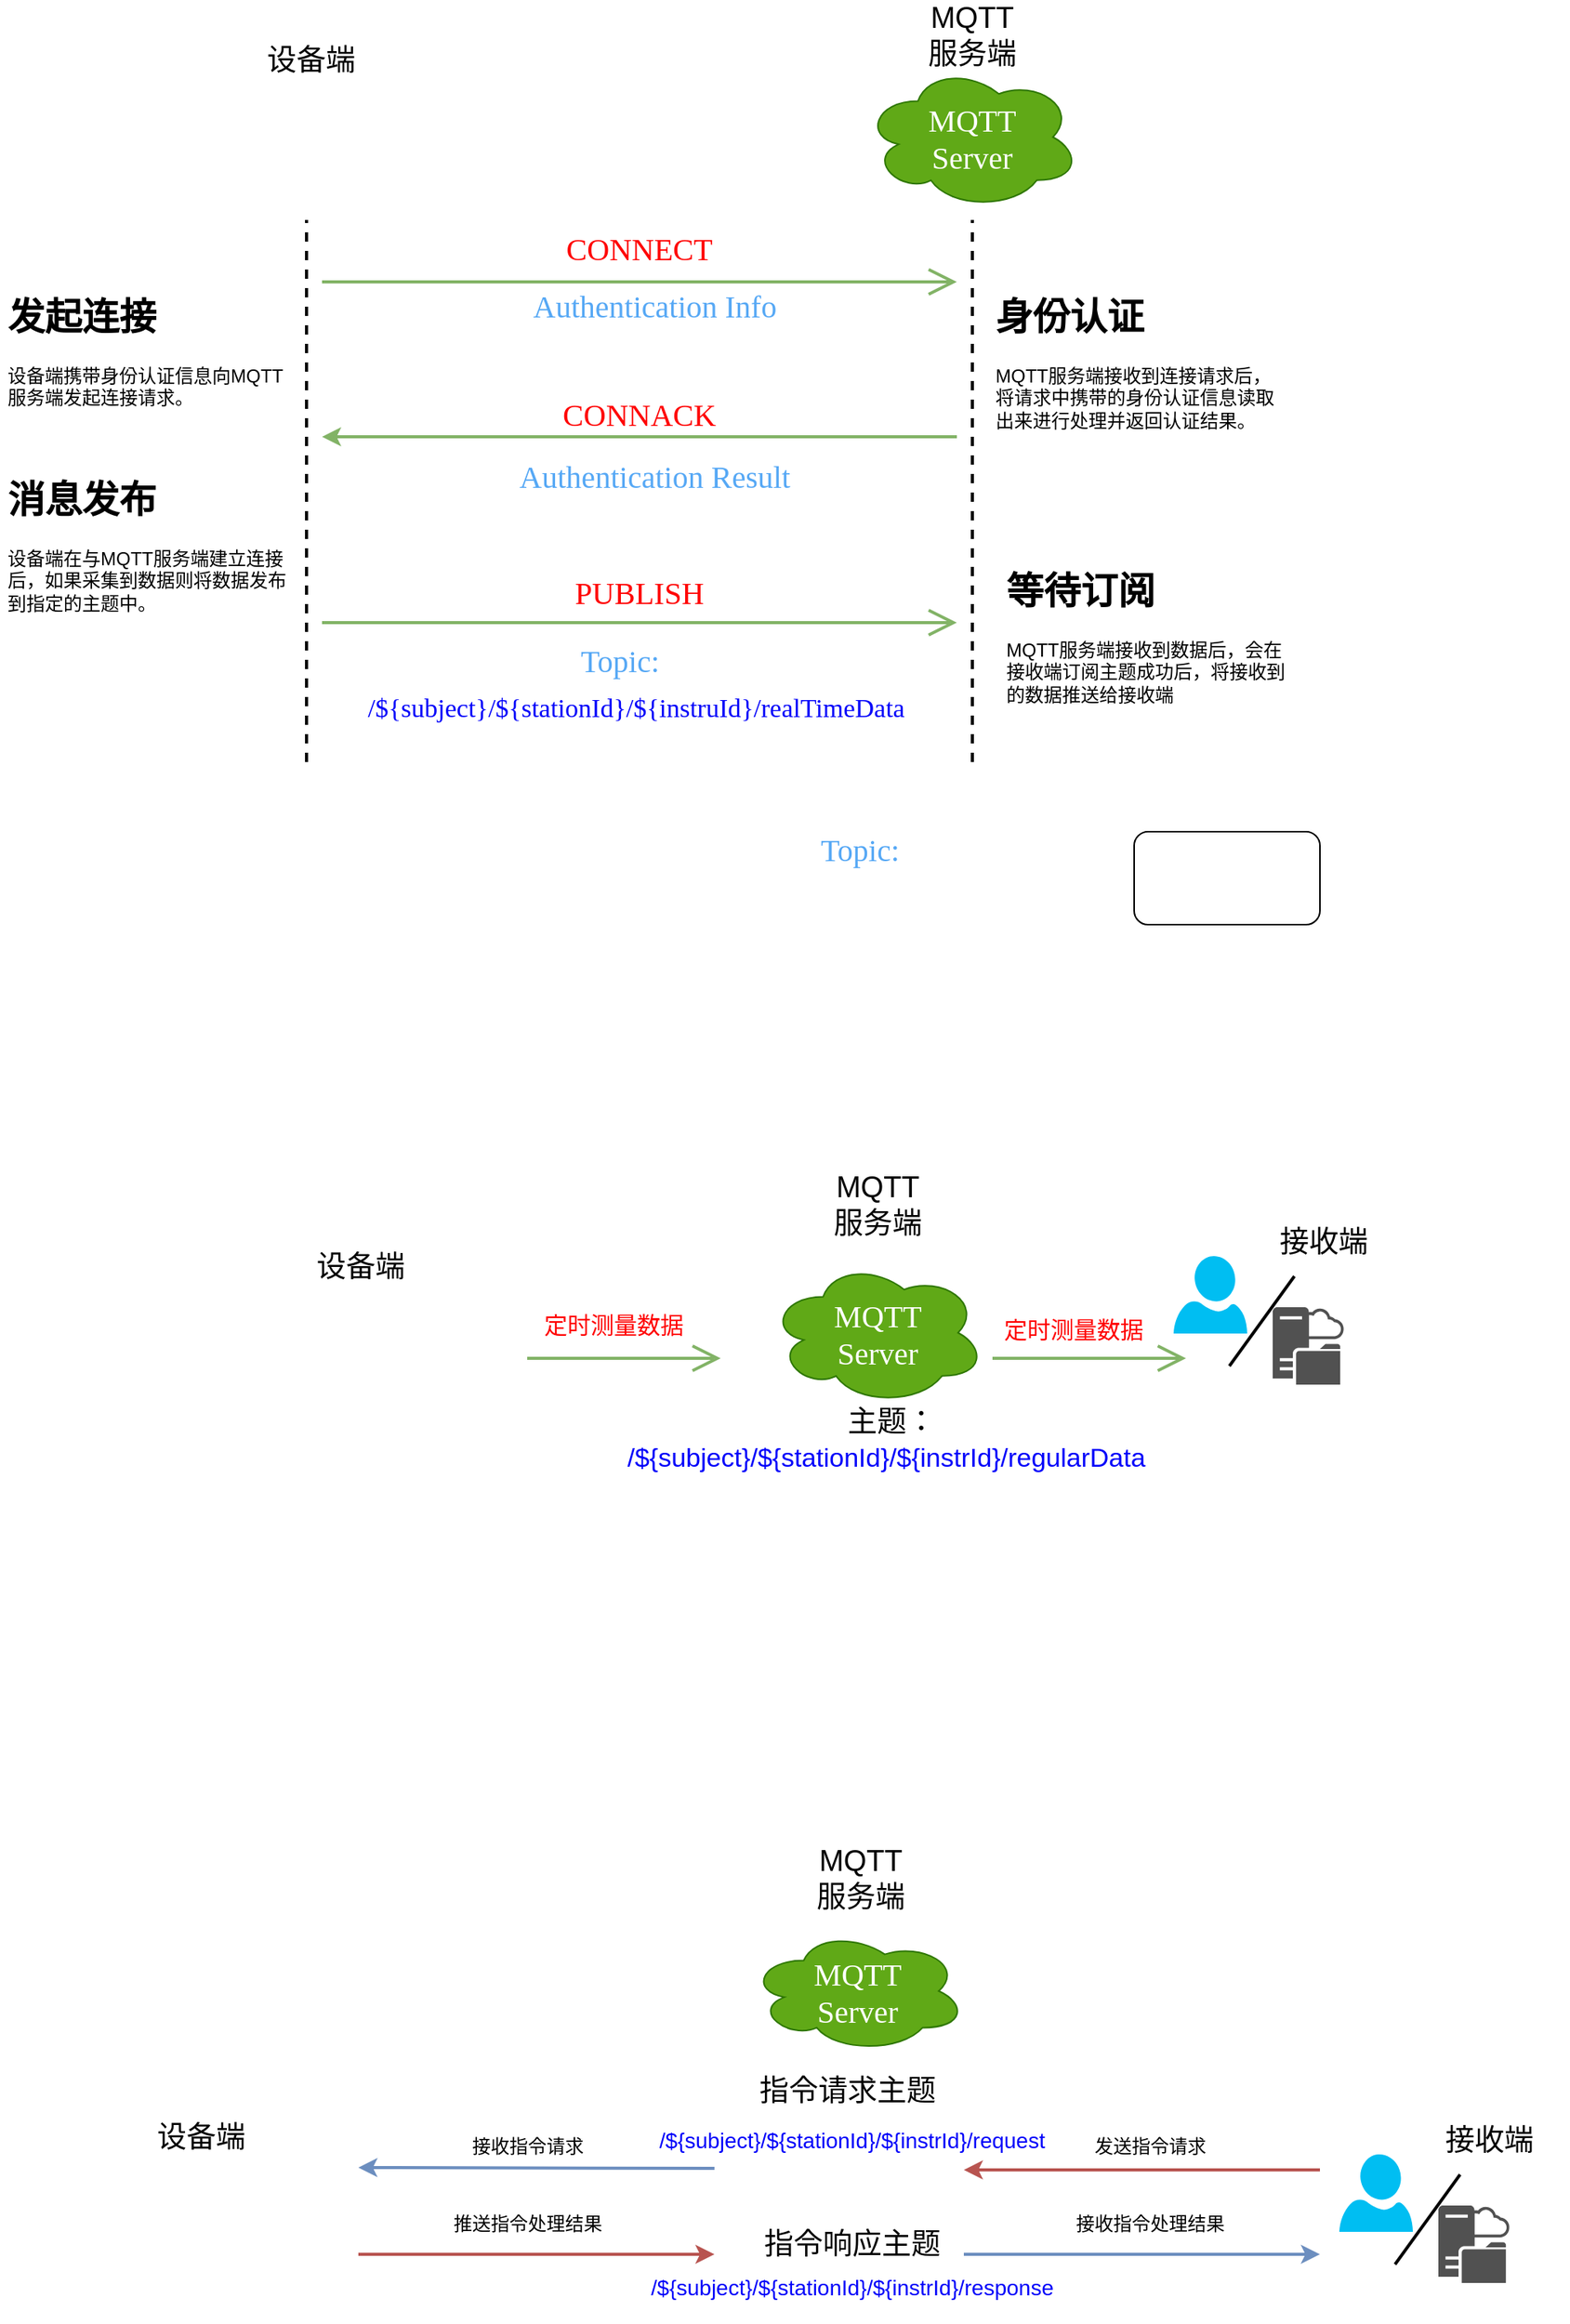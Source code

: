 <mxfile version="21.0.6" type="github" pages="7">
  <diagram name="第 1 页" id="2depREerfcmBq1PA4sxw">
    <mxGraphModel dx="1006" dy="550" grid="0" gridSize="10" guides="1" tooltips="1" connect="1" arrows="1" fold="1" page="1" pageScale="1" pageWidth="1200" pageHeight="1920" math="0" shadow="0">
      <root>
        <mxCell id="0" />
        <mxCell id="1" parent="0" />
        <mxCell id="WglIiz3RQcRZdJG2cxxD-5" style="edgeStyle=none;curved=1;rounded=0;hachureGap=4;orthogonalLoop=1;jettySize=auto;html=1;fontFamily=Times New Roman;fontSize=16;endArrow=open;startSize=14;endSize=14;sourcePerimeterSpacing=8;targetPerimeterSpacing=8;strokeWidth=2;fillColor=#d5e8d4;strokeColor=#82b366;" parent="1" edge="1">
          <mxGeometry relative="1" as="geometry">
            <mxPoint x="230" y="420" as="sourcePoint" />
            <mxPoint x="640" y="420" as="targetPoint" />
          </mxGeometry>
        </mxCell>
        <mxCell id="WglIiz3RQcRZdJG2cxxD-3" value="" style="shape=image;imageAspect=0;aspect=fixed;verticalLabelPosition=bottom;verticalAlign=top;sketch=1;hachureGap=4;jiggle=2;curveFitting=1;fontFamily=Architects Daughter;fontSource=https%3A%2F%2Ffonts.googleapis.com%2Fcss%3Ffamily%3DArchitects%2BDaughter;fontSize=20;image=https://pic.fx7.top/PicGo/%E6%95%B0%E9%87%87.png;" parent="1" vertex="1">
          <mxGeometry x="150" y="300" width="146.9" height="63" as="geometry" />
        </mxCell>
        <mxCell id="WglIiz3RQcRZdJG2cxxD-4" value="MQTT&lt;br&gt;Server" style="ellipse;shape=cloud;whiteSpace=wrap;html=1;hachureGap=4;fontFamily=Times New Roman;fontSize=20;fillColor=#60a917;strokeColor=#2D7600;fontColor=#ffffff;" parent="1" vertex="1">
          <mxGeometry x="580" y="280" width="139.5" height="93" as="geometry" />
        </mxCell>
        <mxCell id="1cNgrbimQZvX6vLDxFEA-1" value="" style="endArrow=none;dashed=1;html=1;rounded=0;sketch=0;strokeWidth=2;" parent="1" edge="1">
          <mxGeometry width="50" height="50" relative="1" as="geometry">
            <mxPoint x="220" y="730" as="sourcePoint" />
            <mxPoint x="220" y="380" as="targetPoint" />
          </mxGeometry>
        </mxCell>
        <mxCell id="1cNgrbimQZvX6vLDxFEA-2" value="" style="endArrow=none;dashed=1;html=1;rounded=0;sketch=0;strokeWidth=2;" parent="1" edge="1">
          <mxGeometry width="50" height="50" relative="1" as="geometry">
            <mxPoint x="650" y="730" as="sourcePoint" />
            <mxPoint x="650" y="380" as="targetPoint" />
          </mxGeometry>
        </mxCell>
        <mxCell id="1cNgrbimQZvX6vLDxFEA-4" value="" style="endArrow=classic;html=1;rounded=0;sketch=0;strokeWidth=2;fillColor=#d5e8d4;strokeColor=#82b366;" parent="1" edge="1">
          <mxGeometry width="50" height="50" relative="1" as="geometry">
            <mxPoint x="640" y="520" as="sourcePoint" />
            <mxPoint x="230" y="520" as="targetPoint" />
          </mxGeometry>
        </mxCell>
        <mxCell id="1cNgrbimQZvX6vLDxFEA-7" value="&lt;div style=&quot;text-align: center;&quot;&gt;&lt;font face=&quot;Times New Roman&quot;&gt;&lt;span style=&quot;font-size: 20px; background-color: rgb(255, 255, 255);&quot;&gt;CONNACK&lt;/span&gt;&lt;/font&gt;&lt;/div&gt;" style="text;whiteSpace=wrap;html=1;fontSize=20;fontFamily=Times New Roman;align=center;verticalAlign=middle;fontColor=#FF0000;labelBackgroundColor=default;" parent="1" vertex="1">
          <mxGeometry x="390" y="480" width="90" height="50" as="geometry" />
        </mxCell>
        <mxCell id="1cNgrbimQZvX6vLDxFEA-14" value="Authentication Result" style="text;html=1;strokeColor=none;fillColor=none;align=center;verticalAlign=middle;whiteSpace=wrap;rounded=0;fontSize=20;fontFamily=Times New Roman;labelBackgroundColor=default;fontColor=#56a8f5;" parent="1" vertex="1">
          <mxGeometry x="350" y="530" width="190" height="30" as="geometry" />
        </mxCell>
        <mxCell id="1cNgrbimQZvX6vLDxFEA-15" value="设备端" style="text;html=1;strokeColor=none;fillColor=none;align=center;verticalAlign=middle;whiteSpace=wrap;rounded=0;fontSize=19;" parent="1" vertex="1">
          <mxGeometry x="193.45" y="262" width="60" height="30" as="geometry" />
        </mxCell>
        <mxCell id="1cNgrbimQZvX6vLDxFEA-17" value="MQTT&lt;br&gt;服务端" style="text;html=1;strokeColor=none;fillColor=none;align=center;verticalAlign=middle;whiteSpace=wrap;rounded=0;fontSize=19;" parent="1" vertex="1">
          <mxGeometry x="604.75" y="246" width="90" height="30" as="geometry" />
        </mxCell>
        <mxCell id="1cNgrbimQZvX6vLDxFEA-18" value="Authentication Info" style="text;html=1;strokeColor=none;fillColor=none;align=center;verticalAlign=middle;whiteSpace=wrap;rounded=0;fontSize=20;fontFamily=Times New Roman;labelBackgroundColor=default;fontColor=#56a8f5;" parent="1" vertex="1">
          <mxGeometry x="350" y="420" width="190" height="30" as="geometry" />
        </mxCell>
        <mxCell id="1cNgrbimQZvX6vLDxFEA-20" style="edgeStyle=none;curved=1;rounded=0;hachureGap=4;orthogonalLoop=1;jettySize=auto;html=1;fontFamily=Times New Roman;fontSize=16;endArrow=open;startSize=14;endSize=14;sourcePerimeterSpacing=8;targetPerimeterSpacing=8;strokeWidth=2;fillColor=#d5e8d4;strokeColor=#82b366;" parent="1" edge="1">
          <mxGeometry relative="1" as="geometry">
            <mxPoint x="230" y="640" as="sourcePoint" />
            <mxPoint x="640" y="640" as="targetPoint" />
          </mxGeometry>
        </mxCell>
        <mxCell id="1cNgrbimQZvX6vLDxFEA-22" value="&lt;div style=&quot;text-align: center;&quot;&gt;&lt;font size=&quot;1&quot; face=&quot;Times New Roman&quot;&gt;&lt;span style=&quot;background-color: rgb(255, 255, 255); font-size: 20px;&quot;&gt;PUBLISH&lt;/span&gt;&lt;/font&gt;&lt;/div&gt;" style="text;whiteSpace=wrap;html=1;fontSize=20;fontFamily=Times New Roman;align=center;verticalAlign=middle;fontColor=#FF0000;labelBackgroundColor=default;" parent="1" vertex="1">
          <mxGeometry x="320" y="595" width="230" height="50" as="geometry" />
        </mxCell>
        <mxCell id="1cNgrbimQZvX6vLDxFEA-23" value="&lt;div style=&quot;text-align: center;&quot;&gt;&lt;font face=&quot;Times New Roman&quot;&gt;&lt;span style=&quot;font-size: 20px; background-color: rgb(255, 255, 255);&quot;&gt;CONNECT&lt;/span&gt;&lt;/font&gt;&lt;/div&gt;" style="text;whiteSpace=wrap;html=1;fontSize=20;fontFamily=Times New Roman;align=center;verticalAlign=middle;fontColor=#FF0000;labelBackgroundColor=default;" parent="1" vertex="1">
          <mxGeometry x="390" y="373" width="90" height="50" as="geometry" />
        </mxCell>
        <mxCell id="j_dgKrrUZC10vsXky4ux-1" value="Topic:&amp;nbsp;" style="text;html=1;strokeColor=none;fillColor=none;align=center;verticalAlign=middle;whiteSpace=wrap;rounded=0;fontSize=20;fontFamily=Times New Roman;labelBackgroundColor=default;fontColor=#56a8f5;" parent="1" vertex="1">
          <mxGeometry x="393" y="649" width="64" height="30" as="geometry" />
        </mxCell>
        <mxCell id="j_dgKrrUZC10vsXky4ux-2" value="&lt;p class=&quot;MsoNormal&quot;&gt;&lt;font style=&quot;font-size: 17px;&quot; face=&quot;Times New Roman&quot;&gt;/${subject}/${stationId}/${instruId}/realTimeData&lt;/font&gt;&lt;/p&gt;" style="text;html=1;strokeColor=none;fillColor=none;align=center;verticalAlign=middle;whiteSpace=wrap;rounded=0;fontSize=20;fontColor=#0000fa;" parent="1" vertex="1">
          <mxGeometry x="231" y="679" width="403.5" height="30" as="geometry" />
        </mxCell>
        <mxCell id="ArV1YXihxHGkohj6mO76-1" value="&lt;h1&gt;发起连接&lt;/h1&gt;&lt;p&gt;设备端携带身份认证信息向MQTT服务端发起连接请求。&lt;/p&gt;" style="text;html=1;strokeColor=none;fillColor=none;spacing=5;spacingTop=-20;whiteSpace=wrap;overflow=hidden;rounded=0;" parent="1" vertex="1">
          <mxGeometry x="22" y="423" width="190" height="87" as="geometry" />
        </mxCell>
        <mxCell id="ArV1YXihxHGkohj6mO76-2" value="&lt;h1&gt;身份认证&lt;/h1&gt;&lt;p&gt;MQTT服务端接收到连接请求后，将请求中携带的身份认证信息读取出来进行处理并返回认证结果。&lt;/p&gt;" style="text;html=1;strokeColor=none;fillColor=none;spacing=5;spacingTop=-20;whiteSpace=wrap;overflow=hidden;rounded=0;" parent="1" vertex="1">
          <mxGeometry x="660" y="423" width="190" height="97" as="geometry" />
        </mxCell>
        <mxCell id="ArV1YXihxHGkohj6mO76-3" value="&lt;h1&gt;消息发布&lt;/h1&gt;&lt;p&gt;设备端在与MQTT服务端建立连接后，如果采集到数据则将数据发布到指定的主题中。&lt;/p&gt;" style="text;html=1;strokeColor=none;fillColor=none;spacing=5;spacingTop=-20;whiteSpace=wrap;overflow=hidden;rounded=0;" parent="1" vertex="1">
          <mxGeometry x="22" y="541" width="190" height="103" as="geometry" />
        </mxCell>
        <mxCell id="foiveuPHL2XUtKiyAhwP-1" value="&lt;h1&gt;等待订阅&lt;/h1&gt;&lt;p&gt;MQTT服务端接收到数据后，会在接收端订阅主题成功后，将接收到的数据推送给接收端&lt;/p&gt;" style="text;html=1;strokeColor=none;fillColor=none;spacing=5;spacingTop=-20;whiteSpace=wrap;overflow=hidden;rounded=0;" parent="1" vertex="1">
          <mxGeometry x="667" y="600" width="190" height="103" as="geometry" />
        </mxCell>
        <mxCell id="R8qygLx9aAO8_-uXQaXN-2" value="" style="shape=image;imageAspect=0;aspect=fixed;verticalLabelPosition=bottom;verticalAlign=top;sketch=1;hachureGap=4;jiggle=2;curveFitting=1;fontFamily=Architects Daughter;fontSource=https%3A%2F%2Ffonts.googleapis.com%2Fcss%3Ffamily%3DArchitects%2BDaughter;fontSize=20;image=https://pic.fx7.top/PicGo/%E6%95%B0%E9%87%87.png;" vertex="1" parent="1">
          <mxGeometry x="187" y="1073" width="146.9" height="63" as="geometry" />
        </mxCell>
        <mxCell id="R8qygLx9aAO8_-uXQaXN-3" value="MQTT&lt;br&gt;Server" style="ellipse;shape=cloud;whiteSpace=wrap;html=1;hachureGap=4;fontFamily=Times New Roman;fontSize=20;fillColor=#60a917;strokeColor=#2D7600;fontColor=#ffffff;" vertex="1" parent="1">
          <mxGeometry x="518.75" y="1052" width="139.5" height="93" as="geometry" />
        </mxCell>
        <mxCell id="R8qygLx9aAO8_-uXQaXN-9" value="设备端" style="text;html=1;strokeColor=none;fillColor=none;align=center;verticalAlign=middle;whiteSpace=wrap;rounded=0;fontSize=19;" vertex="1" parent="1">
          <mxGeometry x="225" y="1041" width="60" height="30" as="geometry" />
        </mxCell>
        <mxCell id="R8qygLx9aAO8_-uXQaXN-10" value="MQTT&lt;br&gt;服务端" style="text;html=1;strokeColor=none;fillColor=none;align=center;verticalAlign=middle;whiteSpace=wrap;rounded=0;fontSize=19;" vertex="1" parent="1">
          <mxGeometry x="543.5" y="1001" width="90" height="30" as="geometry" />
        </mxCell>
        <mxCell id="R8qygLx9aAO8_-uXQaXN-12" style="edgeStyle=none;curved=1;rounded=0;hachureGap=4;orthogonalLoop=1;jettySize=auto;html=1;fontFamily=Times New Roman;fontSize=16;endArrow=open;startSize=14;endSize=14;sourcePerimeterSpacing=8;targetPerimeterSpacing=8;strokeWidth=2;fillColor=#d5e8d4;strokeColor=#82b366;" edge="1" parent="1">
          <mxGeometry relative="1" as="geometry">
            <mxPoint x="362.5" y="1115" as="sourcePoint" />
            <mxPoint x="487.5" y="1115" as="targetPoint" />
          </mxGeometry>
        </mxCell>
        <mxCell id="R8qygLx9aAO8_-uXQaXN-13" value="&lt;div style=&quot;text-align: center; font-size: 15px;&quot;&gt;定时测量数据&lt;/div&gt;" style="text;whiteSpace=wrap;html=1;fontSize=15;fontFamily=Times New Roman;align=center;verticalAlign=middle;fontColor=#FF0000;labelBackgroundColor=default;" vertex="1" parent="1">
          <mxGeometry x="368" y="1083" width="101" height="19" as="geometry" />
        </mxCell>
        <mxCell id="R8qygLx9aAO8_-uXQaXN-15" value="Topic:&amp;nbsp;" style="text;html=1;strokeColor=none;fillColor=none;align=center;verticalAlign=middle;whiteSpace=wrap;rounded=0;fontSize=20;fontFamily=Times New Roman;labelBackgroundColor=default;fontColor=#56a8f5;" vertex="1" parent="1">
          <mxGeometry x="548" y="771" width="64" height="30" as="geometry" />
        </mxCell>
        <mxCell id="R8qygLx9aAO8_-uXQaXN-22" value="" style="rounded=1;whiteSpace=wrap;html=1;" vertex="1" parent="1">
          <mxGeometry x="754.5" y="775" width="120" height="60" as="geometry" />
        </mxCell>
        <mxCell id="R8qygLx9aAO8_-uXQaXN-16" value="&lt;p class=&quot;MsoNormal&quot; style=&quot;font-size: 17px;&quot;&gt;/${subject}/${stationId}/${instrId}/regularData&lt;br&gt;&lt;/p&gt;" style="text;html=1;strokeColor=none;fillColor=none;align=center;verticalAlign=middle;whiteSpace=wrap;rounded=0;fontSize=17;fontColor=#0000fa;" vertex="1" parent="1">
          <mxGeometry x="466" y="1171" width="256.5" height="18" as="geometry" />
        </mxCell>
        <mxCell id="R8qygLx9aAO8_-uXQaXN-23" value="主题：" style="text;html=1;strokeColor=none;fillColor=none;align=center;verticalAlign=middle;whiteSpace=wrap;rounded=0;fontSize=19;" vertex="1" parent="1">
          <mxGeometry x="553" y="1141" width="90" height="30" as="geometry" />
        </mxCell>
        <mxCell id="WcGSpzmwHYA7wd7ASIRN-1" value="接收端" style="text;html=1;strokeColor=none;fillColor=none;align=center;verticalAlign=middle;whiteSpace=wrap;rounded=0;fontSize=19;" vertex="1" parent="1">
          <mxGeometry x="826" y="1025" width="102" height="30" as="geometry" />
        </mxCell>
        <mxCell id="WcGSpzmwHYA7wd7ASIRN-2" value="" style="verticalLabelPosition=bottom;html=1;verticalAlign=top;align=center;strokeColor=none;fillColor=#00BEF2;shape=mxgraph.azure.user;labelBackgroundColor=#FFFFFF;fontSize=20;fontColor=#479DC2;" vertex="1" parent="1">
          <mxGeometry x="780" y="1049" width="47.5" height="50" as="geometry" />
        </mxCell>
        <mxCell id="WcGSpzmwHYA7wd7ASIRN-3" value="" style="sketch=0;pointerEvents=1;shadow=0;dashed=0;html=1;strokeColor=none;labelPosition=center;verticalLabelPosition=bottom;verticalAlign=top;align=center;fillColor=#515151;shape=mxgraph.mscae.system_center.cloud_distribution_point;labelBackgroundColor=#FFFFFF;fontSize=20;fontColor=#479DC2;" vertex="1" parent="1">
          <mxGeometry x="844" y="1082" width="46" height="50" as="geometry" />
        </mxCell>
        <mxCell id="WcGSpzmwHYA7wd7ASIRN-4" value="" style="endArrow=none;html=1;rounded=0;sketch=0;strokeWidth=2;fontSize=20;fontColor=#479DC2;" edge="1" parent="1">
          <mxGeometry width="50" height="50" relative="1" as="geometry">
            <mxPoint x="816" y="1120" as="sourcePoint" />
            <mxPoint x="858" y="1062" as="targetPoint" />
          </mxGeometry>
        </mxCell>
        <mxCell id="WcGSpzmwHYA7wd7ASIRN-5" style="edgeStyle=none;curved=1;rounded=0;hachureGap=4;orthogonalLoop=1;jettySize=auto;html=1;fontFamily=Times New Roman;fontSize=16;endArrow=open;startSize=14;endSize=14;sourcePerimeterSpacing=8;targetPerimeterSpacing=8;strokeWidth=2;fillColor=#d5e8d4;strokeColor=#82b366;" edge="1" parent="1">
          <mxGeometry relative="1" as="geometry">
            <mxPoint x="663" y="1115" as="sourcePoint" />
            <mxPoint x="788" y="1115" as="targetPoint" />
          </mxGeometry>
        </mxCell>
        <mxCell id="WcGSpzmwHYA7wd7ASIRN-7" value="&lt;div style=&quot;text-align: center; font-size: 15px;&quot;&gt;定时测量数据&lt;/div&gt;" style="text;whiteSpace=wrap;html=1;fontSize=15;fontFamily=Times New Roman;align=center;verticalAlign=middle;fontColor=#FF0000;labelBackgroundColor=default;" vertex="1" parent="1">
          <mxGeometry x="665" y="1086" width="101" height="19" as="geometry" />
        </mxCell>
        <mxCell id="WupuNNia80y71BqE40nQ-1" value="" style="shape=image;imageAspect=0;aspect=fixed;verticalLabelPosition=bottom;verticalAlign=top;sketch=1;hachureGap=4;jiggle=2;curveFitting=1;fontFamily=Architects Daughter;fontSource=https%3A%2F%2Ffonts.googleapis.com%2Fcss%3Ffamily%3DArchitects%2BDaughter;fontSize=20;image=https://pic.fx7.top/PicGo/%E6%95%B0%E9%87%87.png;" vertex="1" parent="1">
          <mxGeometry x="84.1" y="1635" width="146.9" height="63" as="geometry" />
        </mxCell>
        <mxCell id="WupuNNia80y71BqE40nQ-2" value="MQTT&lt;br&gt;Server" style="ellipse;shape=cloud;whiteSpace=wrap;html=1;hachureGap=4;fontFamily=Times New Roman;fontSize=20;fillColor=#60a917;strokeColor=#2D7600;fontColor=#ffffff;" vertex="1" parent="1">
          <mxGeometry x="506.25" y="1484" width="139.5" height="79" as="geometry" />
        </mxCell>
        <mxCell id="WupuNNia80y71BqE40nQ-3" value="设备端" style="text;html=1;strokeColor=none;fillColor=none;align=center;verticalAlign=middle;whiteSpace=wrap;rounded=0;fontSize=19;" vertex="1" parent="1">
          <mxGeometry x="122.1" y="1603" width="60" height="30" as="geometry" />
        </mxCell>
        <mxCell id="WupuNNia80y71BqE40nQ-4" value="MQTT&lt;br&gt;服务端" style="text;html=1;strokeColor=none;fillColor=none;align=center;verticalAlign=middle;whiteSpace=wrap;rounded=0;fontSize=19;" vertex="1" parent="1">
          <mxGeometry x="533.38" y="1436" width="90" height="30" as="geometry" />
        </mxCell>
        <mxCell id="WupuNNia80y71BqE40nQ-7" value="&lt;p class=&quot;MsoNormal&quot; style=&quot;font-size: 14px;&quot;&gt;/${subject}/${stationId}/${instrId}/response&lt;br style=&quot;font-size: 14px;&quot;&gt;&lt;/p&gt;" style="text;html=1;strokeColor=none;fillColor=none;align=center;verticalAlign=middle;whiteSpace=wrap;rounded=0;fontSize=14;fontColor=#0000fa;" vertex="1" parent="1">
          <mxGeometry x="444" y="1706" width="256.5" height="18" as="geometry" />
        </mxCell>
        <mxCell id="WupuNNia80y71BqE40nQ-8" value="指令请求主题" style="text;html=1;strokeColor=none;fillColor=none;align=center;verticalAlign=middle;whiteSpace=wrap;rounded=0;fontSize=19;" vertex="1" parent="1">
          <mxGeometry x="506.25" y="1573" width="127.25" height="30" as="geometry" />
        </mxCell>
        <mxCell id="WupuNNia80y71BqE40nQ-9" value="接收端" style="text;html=1;strokeColor=none;fillColor=none;align=center;verticalAlign=middle;whiteSpace=wrap;rounded=0;fontSize=19;" vertex="1" parent="1">
          <mxGeometry x="933" y="1605" width="102" height="30" as="geometry" />
        </mxCell>
        <mxCell id="WupuNNia80y71BqE40nQ-10" value="" style="verticalLabelPosition=bottom;html=1;verticalAlign=top;align=center;strokeColor=none;fillColor=#00BEF2;shape=mxgraph.azure.user;labelBackgroundColor=#FFFFFF;fontSize=20;fontColor=#479DC2;" vertex="1" parent="1">
          <mxGeometry x="887" y="1629" width="47.5" height="50" as="geometry" />
        </mxCell>
        <mxCell id="WupuNNia80y71BqE40nQ-11" value="" style="sketch=0;pointerEvents=1;shadow=0;dashed=0;html=1;strokeColor=none;labelPosition=center;verticalLabelPosition=bottom;verticalAlign=top;align=center;fillColor=#515151;shape=mxgraph.mscae.system_center.cloud_distribution_point;labelBackgroundColor=#FFFFFF;fontSize=20;fontColor=#479DC2;" vertex="1" parent="1">
          <mxGeometry x="951" y="1662" width="46" height="50" as="geometry" />
        </mxCell>
        <mxCell id="WupuNNia80y71BqE40nQ-12" value="" style="endArrow=none;html=1;rounded=0;sketch=0;strokeWidth=2;fontSize=20;fontColor=#479DC2;" edge="1" parent="1">
          <mxGeometry width="50" height="50" relative="1" as="geometry">
            <mxPoint x="923" y="1700" as="sourcePoint" />
            <mxPoint x="965" y="1642" as="targetPoint" />
          </mxGeometry>
        </mxCell>
        <mxCell id="TyM0Um3i2e9Fw1bEZoTY-7" style="edgeStyle=none;rounded=0;sketch=0;orthogonalLoop=1;jettySize=auto;html=1;exitX=0.5;exitY=1;exitDx=0;exitDy=0;strokeWidth=2;fontSize=14;fontColor=#56a8f5;endArrow=none;endFill=0;" edge="1" parent="1">
          <mxGeometry relative="1" as="geometry">
            <mxPoint x="837.75" y="1617.5" as="sourcePoint" />
            <mxPoint x="837.75" y="1617.5" as="targetPoint" />
          </mxGeometry>
        </mxCell>
        <mxCell id="TyM0Um3i2e9Fw1bEZoTY-8" style="orthogonalLoop=1;jettySize=auto;html=1;shadow=0;strokeColor=#b85450;fontFamily=Helvetica;fontSize=12;fontColor=#000000;fillColor=#f8cecc;strokeWidth=2;" edge="1" parent="1">
          <mxGeometry relative="1" as="geometry">
            <mxPoint x="874.5" y="1639" as="sourcePoint" />
            <mxPoint x="644.5" y="1639" as="targetPoint" />
          </mxGeometry>
        </mxCell>
        <mxCell id="TyM0Um3i2e9Fw1bEZoTY-9" value="发送指令请求" style="text;html=1;strokeColor=none;fillColor=none;align=center;verticalAlign=middle;whiteSpace=wrap;rounded=0;" vertex="1" parent="1">
          <mxGeometry x="704.5" y="1609" width="120" height="30" as="geometry" />
        </mxCell>
        <mxCell id="TyM0Um3i2e9Fw1bEZoTY-10" style="edgeStyle=none;rounded=0;sketch=0;orthogonalLoop=1;jettySize=auto;html=1;exitX=0.5;exitY=1;exitDx=0;exitDy=0;strokeWidth=2;fontSize=14;fontColor=#56a8f5;endArrow=none;endFill=0;" edge="1" parent="1">
          <mxGeometry relative="1" as="geometry">
            <mxPoint x="866.75" y="1672" as="sourcePoint" />
            <mxPoint x="866.75" y="1672" as="targetPoint" />
          </mxGeometry>
        </mxCell>
        <mxCell id="TyM0Um3i2e9Fw1bEZoTY-11" style="orthogonalLoop=1;jettySize=auto;html=1;shadow=0;strokeColor=#6c8ebf;fontFamily=Helvetica;fontSize=12;fontColor=#000000;fillColor=#dae8fc;strokeWidth=2;" edge="1" parent="1">
          <mxGeometry relative="1" as="geometry">
            <mxPoint x="644.5" y="1693.5" as="sourcePoint" />
            <mxPoint x="874.5" y="1693.5" as="targetPoint" />
          </mxGeometry>
        </mxCell>
        <mxCell id="TyM0Um3i2e9Fw1bEZoTY-12" value="接收指令处理结果" style="text;html=1;strokeColor=none;fillColor=none;align=center;verticalAlign=middle;whiteSpace=wrap;rounded=0;" vertex="1" parent="1">
          <mxGeometry x="704.5" y="1659" width="120" height="30" as="geometry" />
        </mxCell>
        <mxCell id="Bl5BRpwKqlESJNH7_Acp-5" style="orthogonalLoop=1;jettySize=auto;html=1;shadow=0;strokeColor=#6c8ebf;fontFamily=Helvetica;fontSize=12;fontColor=#000000;fillColor=#dae8fc;strokeWidth=2;" edge="1" parent="1">
          <mxGeometry relative="1" as="geometry">
            <mxPoint x="483.45" y="1638" as="sourcePoint" />
            <mxPoint x="253.45" y="1637.5" as="targetPoint" />
          </mxGeometry>
        </mxCell>
        <mxCell id="Bl5BRpwKqlESJNH7_Acp-6" value="接收指令请求" style="text;html=1;strokeColor=none;fillColor=none;align=center;verticalAlign=middle;whiteSpace=wrap;rounded=0;glass=1;" vertex="1" parent="1">
          <mxGeometry x="303.45" y="1609" width="120" height="30" as="geometry" />
        </mxCell>
        <mxCell id="Bl5BRpwKqlESJNH7_Acp-7" style="orthogonalLoop=1;jettySize=auto;html=1;shadow=0;strokeColor=#b85450;fontFamily=Helvetica;fontSize=12;fontColor=#000000;fillColor=#f8cecc;strokeWidth=2;" edge="1" parent="1">
          <mxGeometry relative="1" as="geometry">
            <mxPoint x="253.45" y="1693.5" as="sourcePoint" />
            <mxPoint x="483.45" y="1693.5" as="targetPoint" />
          </mxGeometry>
        </mxCell>
        <mxCell id="Bl5BRpwKqlESJNH7_Acp-8" value="推送指令处理结果" style="text;html=1;strokeColor=none;fillColor=none;align=center;verticalAlign=middle;whiteSpace=wrap;rounded=0;" vertex="1" parent="1">
          <mxGeometry x="303.45" y="1659" width="120" height="30" as="geometry" />
        </mxCell>
        <mxCell id="Bl5BRpwKqlESJNH7_Acp-9" value="&lt;p class=&quot;MsoNormal&quot; style=&quot;font-size: 14px;&quot;&gt;&amp;nbsp;&lt;span style=&quot;font-size: 14px;&quot; lang=&quot;EN-US&quot;&gt;/${subject}/${stationId}/${instrId}/request&lt;/span&gt;&lt;br style=&quot;font-size: 14px;&quot;&gt;&lt;/p&gt;" style="text;html=1;strokeColor=none;fillColor=none;align=center;verticalAlign=middle;whiteSpace=wrap;rounded=0;fontSize=14;fontColor=#0000fa;fontStyle=0;fontFamily=Helvetica;" vertex="1" parent="1">
          <mxGeometry x="441.63" y="1611" width="256.5" height="18" as="geometry" />
        </mxCell>
        <mxCell id="Bl5BRpwKqlESJNH7_Acp-10" value="指令响应主题" style="text;html=1;strokeColor=none;fillColor=none;align=center;verticalAlign=middle;whiteSpace=wrap;rounded=0;fontSize=19;" vertex="1" parent="1">
          <mxGeometry x="508.63" y="1672" width="127.25" height="30" as="geometry" />
        </mxCell>
      </root>
    </mxGraphModel>
  </diagram>
  <diagram id="5GNpfaJDFPiufRLFJj9T" name="第 2 页">
    <mxGraphModel dx="1006" dy="550" grid="0" gridSize="10" guides="1" tooltips="1" connect="1" arrows="1" fold="1" page="1" pageScale="1" pageWidth="1200" pageHeight="1920" math="0" shadow="0">
      <root>
        <mxCell id="0" />
        <mxCell id="1" parent="0" />
        <mxCell id="sBLDZ6kfOL8sw0q32bDc-1" style="edgeStyle=none;curved=1;rounded=0;hachureGap=4;orthogonalLoop=1;jettySize=auto;html=1;fontFamily=Times New Roman;fontSize=16;endArrow=open;startSize=14;endSize=14;sourcePerimeterSpacing=8;targetPerimeterSpacing=8;strokeWidth=2;fillColor=#d5e8d4;strokeColor=#82b366;" parent="1" edge="1">
          <mxGeometry relative="1" as="geometry">
            <mxPoint x="230" y="420" as="sourcePoint" />
            <mxPoint x="640" y="420" as="targetPoint" />
          </mxGeometry>
        </mxCell>
        <mxCell id="sBLDZ6kfOL8sw0q32bDc-3" value="MQTT&lt;br&gt;Server" style="ellipse;shape=cloud;whiteSpace=wrap;html=1;hachureGap=4;fontFamily=Times New Roman;fontSize=20;fillColor=#60a917;strokeColor=#2D7600;fontColor=#ffffff;" parent="1" vertex="1">
          <mxGeometry x="580" y="280" width="139.5" height="93" as="geometry" />
        </mxCell>
        <mxCell id="sBLDZ6kfOL8sw0q32bDc-4" value="" style="endArrow=none;dashed=1;html=1;rounded=0;sketch=0;strokeWidth=2;" parent="1" edge="1">
          <mxGeometry width="50" height="50" relative="1" as="geometry">
            <mxPoint x="220" y="814" as="sourcePoint" />
            <mxPoint x="220" y="380" as="targetPoint" />
          </mxGeometry>
        </mxCell>
        <mxCell id="sBLDZ6kfOL8sw0q32bDc-5" value="" style="endArrow=none;dashed=1;html=1;rounded=0;sketch=0;strokeWidth=2;" parent="1" edge="1">
          <mxGeometry width="50" height="50" relative="1" as="geometry">
            <mxPoint x="650" y="810" as="sourcePoint" />
            <mxPoint x="650" y="380" as="targetPoint" />
          </mxGeometry>
        </mxCell>
        <mxCell id="sBLDZ6kfOL8sw0q32bDc-6" value="" style="endArrow=classic;html=1;rounded=0;sketch=0;strokeWidth=2;fillColor=#d5e8d4;strokeColor=#82b366;" parent="1" edge="1">
          <mxGeometry width="50" height="50" relative="1" as="geometry">
            <mxPoint x="640" y="520" as="sourcePoint" />
            <mxPoint x="230" y="520" as="targetPoint" />
          </mxGeometry>
        </mxCell>
        <mxCell id="sBLDZ6kfOL8sw0q32bDc-7" value="&lt;div style=&quot;text-align: center;&quot;&gt;&lt;font face=&quot;Times New Roman&quot;&gt;&lt;span style=&quot;font-size: 20px; background-color: rgb(255, 255, 255);&quot;&gt;CONNACK&lt;/span&gt;&lt;/font&gt;&lt;/div&gt;" style="text;whiteSpace=wrap;html=1;fontSize=20;fontFamily=Times New Roman;align=center;verticalAlign=middle;fontColor=#FF0000;labelBackgroundColor=default;" parent="1" vertex="1">
          <mxGeometry x="390" y="480" width="90" height="50" as="geometry" />
        </mxCell>
        <mxCell id="sBLDZ6kfOL8sw0q32bDc-8" value="Authentication Result" style="text;html=1;strokeColor=none;fillColor=none;align=center;verticalAlign=middle;whiteSpace=wrap;rounded=0;fontSize=20;fontFamily=Times New Roman;labelBackgroundColor=default;fontColor=#56a8f5;" parent="1" vertex="1">
          <mxGeometry x="350" y="530" width="190" height="30" as="geometry" />
        </mxCell>
        <mxCell id="sBLDZ6kfOL8sw0q32bDc-9" value="接收端" style="text;html=1;strokeColor=none;fillColor=none;align=center;verticalAlign=middle;whiteSpace=wrap;rounded=0;fontSize=19;" parent="1" vertex="1">
          <mxGeometry x="199" y="260" width="102" height="30" as="geometry" />
        </mxCell>
        <mxCell id="sBLDZ6kfOL8sw0q32bDc-10" value="MQTT&lt;br&gt;服务端" style="text;html=1;strokeColor=none;fillColor=none;align=center;verticalAlign=middle;whiteSpace=wrap;rounded=0;fontSize=19;" parent="1" vertex="1">
          <mxGeometry x="618" y="252" width="90" height="30" as="geometry" />
        </mxCell>
        <mxCell id="sBLDZ6kfOL8sw0q32bDc-11" value="Authentication Info" style="text;html=1;strokeColor=none;fillColor=none;align=center;verticalAlign=middle;whiteSpace=wrap;rounded=0;fontSize=20;fontFamily=Times New Roman;labelBackgroundColor=default;fontColor=#56a8f5;" parent="1" vertex="1">
          <mxGeometry x="350" y="420" width="190" height="30" as="geometry" />
        </mxCell>
        <mxCell id="sBLDZ6kfOL8sw0q32bDc-12" style="edgeStyle=none;curved=1;rounded=0;hachureGap=4;orthogonalLoop=1;jettySize=auto;html=1;fontFamily=Times New Roman;fontSize=16;endArrow=open;startSize=14;endSize=14;sourcePerimeterSpacing=8;targetPerimeterSpacing=8;strokeWidth=2;fillColor=#d5e8d4;strokeColor=#82b366;" parent="1" edge="1">
          <mxGeometry relative="1" as="geometry">
            <mxPoint x="230" y="640" as="sourcePoint" />
            <mxPoint x="640" y="640" as="targetPoint" />
          </mxGeometry>
        </mxCell>
        <mxCell id="sBLDZ6kfOL8sw0q32bDc-13" value="&lt;div style=&quot;text-align: center;&quot;&gt;SUBSCRIBE&lt;br&gt;&lt;/div&gt;" style="text;whiteSpace=wrap;html=1;fontSize=20;fontFamily=Times New Roman;align=center;verticalAlign=middle;fontColor=#FF0000;labelBackgroundColor=default;" parent="1" vertex="1">
          <mxGeometry x="320" y="595" width="230" height="50" as="geometry" />
        </mxCell>
        <mxCell id="sBLDZ6kfOL8sw0q32bDc-14" value="&lt;div style=&quot;text-align: center;&quot;&gt;&lt;font face=&quot;Times New Roman&quot;&gt;&lt;span style=&quot;font-size: 20px; background-color: rgb(255, 255, 255);&quot;&gt;CONNECT&lt;/span&gt;&lt;/font&gt;&lt;/div&gt;" style="text;whiteSpace=wrap;html=1;fontSize=20;fontFamily=Times New Roman;align=center;verticalAlign=middle;fontColor=#FF0000;labelBackgroundColor=default;" parent="1" vertex="1">
          <mxGeometry x="390" y="373" width="90" height="50" as="geometry" />
        </mxCell>
        <mxCell id="sBLDZ6kfOL8sw0q32bDc-15" value="Topic:&amp;nbsp;" style="text;html=1;strokeColor=none;fillColor=none;align=center;verticalAlign=middle;whiteSpace=wrap;rounded=0;fontSize=20;fontFamily=Times New Roman;labelBackgroundColor=default;fontColor=#56a8f5;" parent="1" vertex="1">
          <mxGeometry x="386" y="652" width="64" height="30" as="geometry" />
        </mxCell>
        <mxCell id="sBLDZ6kfOL8sw0q32bDc-16" value="" style="verticalLabelPosition=bottom;html=1;verticalAlign=top;align=center;strokeColor=none;fillColor=#00BEF2;shape=mxgraph.azure.user;labelBackgroundColor=#FFFFFF;fontSize=20;fontColor=#479DC2;" parent="1" vertex="1">
          <mxGeometry x="153" y="284" width="47.5" height="50" as="geometry" />
        </mxCell>
        <mxCell id="sBLDZ6kfOL8sw0q32bDc-19" value="" style="sketch=0;pointerEvents=1;shadow=0;dashed=0;html=1;strokeColor=none;labelPosition=center;verticalLabelPosition=bottom;verticalAlign=top;align=center;fillColor=#515151;shape=mxgraph.mscae.system_center.cloud_distribution_point;labelBackgroundColor=#FFFFFF;fontSize=20;fontColor=#479DC2;" parent="1" vertex="1">
          <mxGeometry x="217" y="317" width="46" height="50" as="geometry" />
        </mxCell>
        <mxCell id="sBLDZ6kfOL8sw0q32bDc-21" value="" style="endArrow=none;html=1;rounded=0;sketch=0;strokeWidth=2;fontSize=20;fontColor=#479DC2;" parent="1" edge="1">
          <mxGeometry width="50" height="50" relative="1" as="geometry">
            <mxPoint x="189" y="355" as="sourcePoint" />
            <mxPoint x="231" y="297" as="targetPoint" />
          </mxGeometry>
        </mxCell>
        <mxCell id="r4T5hAZ9-SewZBfxQMuh-1" value="&lt;p class=&quot;MsoNormal&quot;&gt;&lt;font style=&quot;font-size: 17px;&quot; face=&quot;Times New Roman&quot;&gt;/${subject}/${stationId}/${instruId}/realTimeData&lt;/font&gt;&lt;/p&gt;" style="text;html=1;strokeColor=none;fillColor=none;align=center;verticalAlign=middle;whiteSpace=wrap;rounded=0;fontSize=20;fontColor=#0000fa;" parent="1" vertex="1">
          <mxGeometry x="233.25" y="677" width="403.5" height="30" as="geometry" />
        </mxCell>
        <mxCell id="z4b0JknSPUZVgbS1KYTT-1" value="&lt;h1&gt;发起连接&lt;/h1&gt;&lt;p&gt;接收端携带身份认证信息向MQTT服务端发起连接请求。&lt;/p&gt;" style="text;html=1;strokeColor=none;fillColor=none;spacing=5;spacingTop=-20;whiteSpace=wrap;overflow=hidden;rounded=0;" parent="1" vertex="1">
          <mxGeometry x="22" y="423" width="190" height="87" as="geometry" />
        </mxCell>
        <mxCell id="zIvt_Sn-eym9dw37zfNO-1" value="&lt;h1&gt;身份认证&lt;/h1&gt;&lt;p&gt;MQTT服务端接收到连接请求后，将请求中携带的身份认证信息读取出来进行处理并返回认证结果。&lt;/p&gt;" style="text;html=1;strokeColor=none;fillColor=none;spacing=5;spacingTop=-20;whiteSpace=wrap;overflow=hidden;rounded=0;" parent="1" vertex="1">
          <mxGeometry x="660" y="423" width="190" height="97" as="geometry" />
        </mxCell>
        <mxCell id="4-n2MVClZC4o208nzzvL-1" value="&lt;h1&gt;订阅主题&lt;/h1&gt;&lt;p&gt;接收端在与MQTT服务端建立连接后，向MQTT服务端发出订阅请求。&lt;/p&gt;" style="text;html=1;strokeColor=none;fillColor=none;spacing=5;spacingTop=-20;whiteSpace=wrap;overflow=hidden;rounded=0;" parent="1" vertex="1">
          <mxGeometry x="19" y="595" width="190" height="103" as="geometry" />
        </mxCell>
        <mxCell id="-dH9_70OctwhYvOiZ5m_-2" style="edgeStyle=none;curved=1;rounded=0;hachureGap=4;orthogonalLoop=1;jettySize=auto;html=1;fontFamily=Times New Roman;fontSize=16;endArrow=open;startSize=14;endSize=14;sourcePerimeterSpacing=8;targetPerimeterSpacing=8;strokeWidth=2;fillColor=#d5e8d4;strokeColor=#82b366;" parent="1" edge="1">
          <mxGeometry relative="1" as="geometry">
            <mxPoint x="637.75" y="776" as="sourcePoint" />
            <mxPoint x="227.75" y="776" as="targetPoint" />
          </mxGeometry>
        </mxCell>
        <mxCell id="-dH9_70OctwhYvOiZ5m_-3" value="&lt;div style=&quot;text-align: center;&quot;&gt;SUBACK&lt;br&gt;&lt;/div&gt;" style="text;whiteSpace=wrap;html=1;fontSize=20;fontFamily=Times New Roman;align=center;verticalAlign=middle;fontColor=#FF0000;labelBackgroundColor=default;" parent="1" vertex="1">
          <mxGeometry x="317.75" y="731" width="230" height="50" as="geometry" />
        </mxCell>
        <mxCell id="-dH9_70OctwhYvOiZ5m_-4" value="&lt;h1&gt;响应订阅结果&lt;/h1&gt;&lt;p&gt;MQTT服务端接收到请阅请求后，返回订阅结果，如果订阅成功，则以后订阅成功的主题中收到数据时会主动推送给接收端&lt;/p&gt;" style="text;html=1;strokeColor=none;fillColor=none;spacing=5;spacingTop=-20;whiteSpace=wrap;overflow=hidden;rounded=0;" parent="1" vertex="1">
          <mxGeometry x="666" y="652" width="190" height="114" as="geometry" />
        </mxCell>
      </root>
    </mxGraphModel>
  </diagram>
  <diagram id="epFz0cofnVDUokCRSOCN" name="第 3 页">
    <mxGraphModel dx="1006" dy="550" grid="0" gridSize="10" guides="1" tooltips="1" connect="1" arrows="1" fold="1" page="1" pageScale="1" pageWidth="1200" pageHeight="1920" math="0" shadow="0">
      <root>
        <mxCell id="0" />
        <mxCell id="1" parent="0" />
        <mxCell id="etNrNLLopdlfcb40dE0G-4" value="" style="rounded=0;whiteSpace=wrap;html=1;labelBackgroundColor=#FFFFFF;fontSize=14;fontColor=#56a8f5;" parent="1" vertex="1">
          <mxGeometry x="517" y="352" width="274" height="224" as="geometry" />
        </mxCell>
        <mxCell id="w5hcN1I3v2hEBptk1bi2-2" value="MQTT&lt;br&gt;Server" style="ellipse;shape=cloud;whiteSpace=wrap;html=1;hachureGap=4;fontFamily=Times New Roman;fontSize=20;fillColor=#60a917;strokeColor=#2D7600;fontColor=#ffffff;" parent="1" vertex="1">
          <mxGeometry x="653" y="440" width="139.5" height="93" as="geometry" />
        </mxCell>
        <mxCell id="w5hcN1I3v2hEBptk1bi2-15" value="" style="verticalLabelPosition=bottom;html=1;verticalAlign=top;align=center;strokeColor=none;fillColor=#00BEF2;shape=mxgraph.azure.user;labelBackgroundColor=#FFFFFF;fontSize=20;fontColor=#479DC2;" parent="1" vertex="1">
          <mxGeometry x="190.45" y="577" width="47.5" height="50" as="geometry" />
        </mxCell>
        <mxCell id="w5hcN1I3v2hEBptk1bi2-16" value="" style="sketch=0;pointerEvents=1;shadow=0;dashed=0;html=1;strokeColor=none;labelPosition=center;verticalLabelPosition=bottom;verticalAlign=top;align=center;fillColor=#515151;shape=mxgraph.mscae.system_center.cloud_distribution_point;labelBackgroundColor=#FFFFFF;fontSize=20;fontColor=#479DC2;" parent="1" vertex="1">
          <mxGeometry x="254.45" y="610" width="46" height="50" as="geometry" />
        </mxCell>
        <mxCell id="w5hcN1I3v2hEBptk1bi2-17" value="" style="endArrow=none;html=1;rounded=0;sketch=0;strokeWidth=2;fontSize=20;fontColor=#479DC2;" parent="1" edge="1">
          <mxGeometry width="50" height="50" relative="1" as="geometry">
            <mxPoint x="226.45" y="648" as="sourcePoint" />
            <mxPoint x="268.45" y="590" as="targetPoint" />
          </mxGeometry>
        </mxCell>
        <mxCell id="etNrNLLopdlfcb40dE0G-1" value="" style="shape=image;imageAspect=0;aspect=fixed;verticalLabelPosition=bottom;verticalAlign=top;sketch=1;hachureGap=4;jiggle=2;curveFitting=1;fontFamily=Architects Daughter;fontSource=https%3A%2F%2Ffonts.googleapis.com%2Fcss%3Ffamily%3DArchitects%2BDaughter;fontSize=20;image=https://pic.fx7.top/PicGo/%E6%95%B0%E9%87%87.png;" parent="1" vertex="1">
          <mxGeometry x="190.45" y="295" width="146.9" height="63" as="geometry" />
        </mxCell>
        <mxCell id="etNrNLLopdlfcb40dE0G-6" value="" style="rounded=1;whiteSpace=wrap;html=1;labelBackgroundColor=#FFFFFF;fontSize=14;fillColor=#f8cecc;strokeColor=#b85450;" parent="1" vertex="1">
          <mxGeometry x="546" y="423" width="98" height="49" as="geometry" />
        </mxCell>
        <mxCell id="etNrNLLopdlfcb40dE0G-7" style="edgeStyle=none;rounded=0;sketch=0;orthogonalLoop=1;jettySize=auto;html=1;exitX=0.5;exitY=0;exitDx=0;exitDy=0;strokeWidth=2;fontSize=14;fontColor=#56a8f5;endArrow=none;endFill=0;" parent="1" source="etNrNLLopdlfcb40dE0G-4" target="etNrNLLopdlfcb40dE0G-4" edge="1">
          <mxGeometry relative="1" as="geometry" />
        </mxCell>
        <mxCell id="etNrNLLopdlfcb40dE0G-8" style="edgeStyle=none;rounded=0;sketch=0;orthogonalLoop=1;jettySize=auto;html=1;exitX=0.5;exitY=1;exitDx=0;exitDy=0;strokeWidth=2;fontSize=14;fontColor=#56a8f5;endArrow=none;endFill=0;" parent="1" source="etNrNLLopdlfcb40dE0G-4" target="etNrNLLopdlfcb40dE0G-4" edge="1">
          <mxGeometry relative="1" as="geometry" />
        </mxCell>
        <mxCell id="-s6ZD2szU1ZS6kVCl1nK-1" style="orthogonalLoop=1;jettySize=auto;html=1;shadow=0;strokeColor=#b85450;fontFamily=Helvetica;fontSize=12;fontColor=#000000;entryX=0;entryY=0;entryDx=0;entryDy=0;fillColor=#f8cecc;strokeWidth=2;" parent="1" target="etNrNLLopdlfcb40dE0G-6" edge="1">
          <mxGeometry relative="1" as="geometry">
            <mxPoint x="347" y="325" as="sourcePoint" />
            <mxPoint x="540" y="424" as="targetPoint" />
          </mxGeometry>
        </mxCell>
        <mxCell id="-s6ZD2szU1ZS6kVCl1nK-2" style="orthogonalLoop=1;jettySize=auto;html=1;entryX=0;entryY=0;entryDx=0;entryDy=0;shadow=0;strokeColor=#6c8ebf;fontFamily=Helvetica;fontSize=12;fontColor=#000000;exitX=0.25;exitY=0;exitDx=0;exitDy=0;fillColor=#dae8fc;strokeWidth=2;" parent="1" source="-s6ZD2szU1ZS6kVCl1nK-10" edge="1">
          <mxGeometry relative="1" as="geometry">
            <mxPoint x="541" y="497" as="sourcePoint" />
            <mxPoint x="319" y="361" as="targetPoint" />
          </mxGeometry>
        </mxCell>
        <mxCell id="-s6ZD2szU1ZS6kVCl1nK-3" style="orthogonalLoop=1;jettySize=auto;html=1;entryX=0;entryY=0.75;entryDx=0;entryDy=0;shadow=0;strokeColor=#6c8ebf;fontFamily=Helvetica;fontSize=12;fontColor=#000000;fillColor=#dae8fc;strokeWidth=2;" parent="1" target="-s6ZD2szU1ZS6kVCl1nK-10" edge="1">
          <mxGeometry relative="1" as="geometry">
            <mxPoint x="314" y="654" as="sourcePoint" />
            <mxPoint x="298" y="533" as="targetPoint" />
          </mxGeometry>
        </mxCell>
        <mxCell id="-s6ZD2szU1ZS6kVCl1nK-4" style="orthogonalLoop=1;jettySize=auto;html=1;entryX=0.099;entryY=0.918;entryDx=0;entryDy=0;shadow=0;strokeColor=#b85450;fontFamily=Helvetica;fontSize=12;fontColor=#000000;entryPerimeter=0;exitX=0;exitY=0.75;exitDx=0;exitDy=0;fillColor=#f8cecc;strokeWidth=2;" parent="1" source="etNrNLLopdlfcb40dE0G-6" edge="1">
          <mxGeometry relative="1" as="geometry">
            <mxPoint x="539" y="531" as="sourcePoint" />
            <mxPoint x="308" y="619" as="targetPoint" />
          </mxGeometry>
        </mxCell>
        <mxCell id="-s6ZD2szU1ZS6kVCl1nK-6" value="SUBCRIBE" style="text;html=1;strokeColor=none;fillColor=none;align=center;verticalAlign=middle;whiteSpace=wrap;rounded=0;fontSize=14;fontColor=#000000;" parent="1" vertex="1">
          <mxGeometry x="359" y="419" width="60" height="30" as="geometry" />
        </mxCell>
        <mxCell id="-s6ZD2szU1ZS6kVCl1nK-7" value="PUBLISH" style="text;html=1;strokeColor=none;fillColor=none;align=center;verticalAlign=middle;whiteSpace=wrap;rounded=0;fontSize=14;fontColor=#000000;" parent="1" vertex="1">
          <mxGeometry x="437" y="332" width="60" height="30" as="geometry" />
        </mxCell>
        <mxCell id="-s6ZD2szU1ZS6kVCl1nK-8" value="PUBLISH" style="text;html=1;strokeColor=none;fillColor=none;align=center;verticalAlign=middle;whiteSpace=wrap;rounded=0;fontSize=14;fontColor=#000000;" parent="1" vertex="1">
          <mxGeometry x="419" y="610" width="60" height="30" as="geometry" />
        </mxCell>
        <mxCell id="-s6ZD2szU1ZS6kVCl1nK-9" value="SUBCRIBE" style="text;html=1;strokeColor=none;fillColor=none;align=center;verticalAlign=middle;whiteSpace=wrap;rounded=0;fontSize=14;fontColor=#000000;" parent="1" vertex="1">
          <mxGeometry x="337.35" y="533" width="60" height="30" as="geometry" />
        </mxCell>
        <mxCell id="-s6ZD2szU1ZS6kVCl1nK-10" value="" style="rounded=1;whiteSpace=wrap;html=1;labelBackgroundColor=#FFFFFF;fontSize=14;fillColor=#dae8fc;strokeColor=#6c8ebf;" parent="1" vertex="1">
          <mxGeometry x="546" y="507" width="98" height="49" as="geometry" />
        </mxCell>
        <mxCell id="HyEp8ZjNWEI0d-oOovqV-1" value="消费者" style="text;html=1;strokeColor=none;fillColor=none;align=center;verticalAlign=middle;whiteSpace=wrap;rounded=0;fontSize=19;" parent="1" vertex="1">
          <mxGeometry x="199" y="667" width="60" height="30" as="geometry" />
        </mxCell>
        <mxCell id="KhAUUmb3EQ4ZGkAmDqFS-1" value="生产者" style="text;html=1;strokeColor=none;fillColor=none;align=center;verticalAlign=middle;whiteSpace=wrap;rounded=0;fontSize=19;" parent="1" vertex="1">
          <mxGeometry x="220" y="362" width="60" height="30" as="geometry" />
        </mxCell>
        <mxCell id="KhAUUmb3EQ4ZGkAmDqFS-3" value="Topic" style="text;html=1;strokeColor=none;fillColor=none;align=center;verticalAlign=middle;whiteSpace=wrap;rounded=0;fontSize=19;" parent="1" vertex="1">
          <mxGeometry x="623" y="355" width="60" height="30" as="geometry" />
        </mxCell>
        <mxCell id="KhAUUmb3EQ4ZGkAmDqFS-4" value="response" style="text;html=1;strokeColor=none;fillColor=none;align=center;verticalAlign=middle;whiteSpace=wrap;rounded=0;fontSize=14;fontColor=#000000;" parent="1" vertex="1">
          <mxGeometry x="565" y="433" width="60" height="30" as="geometry" />
        </mxCell>
        <mxCell id="KhAUUmb3EQ4ZGkAmDqFS-5" value="request" style="text;html=1;strokeColor=none;fillColor=none;align=center;verticalAlign=middle;whiteSpace=wrap;rounded=0;fontSize=14;fontColor=#000000;" parent="1" vertex="1">
          <mxGeometry x="563" y="517" width="60" height="30" as="geometry" />
        </mxCell>
        <mxCell id="U5p0E7EpaHuEPQ_YFXJD-1" value="MQTT&lt;br&gt;服务端" style="text;html=1;strokeColor=none;fillColor=none;align=center;verticalAlign=middle;whiteSpace=wrap;rounded=0;fontSize=19;" parent="1" vertex="1">
          <mxGeometry x="631" y="583" width="90" height="30" as="geometry" />
        </mxCell>
        <mxCell id="grQ7ZBZq0m8cGeESIrRg-1" value="&lt;p class=&quot;MsoNormal&quot; style=&quot;font-size: 14px;&quot;&gt;&lt;font style=&quot;font-size: 14px;&quot; face=&quot;Times New Roman&quot;&gt;/${subjectId}/${stationId}/${instrumentId}/&lt;/font&gt;&lt;/p&gt;" style="text;html=1;strokeColor=none;fillColor=none;align=center;verticalAlign=middle;whiteSpace=wrap;rounded=0;fontSize=14;fontColor=#000000;" parent="1" vertex="1">
          <mxGeometry x="525.5" y="378" width="267" height="30" as="geometry" />
        </mxCell>
      </root>
    </mxGraphModel>
  </diagram>
  <diagram id="svjjacQcuTXTjt2Tx-bW" name="第 4 页">
    <mxGraphModel dx="1437" dy="786" grid="1" gridSize="10" guides="1" tooltips="1" connect="1" arrows="1" fold="1" page="1" pageScale="1" pageWidth="1200" pageHeight="1920" math="0" shadow="0">
      <root>
        <mxCell id="0" />
        <mxCell id="1" parent="0" />
        <mxCell id="5A6YRKarxXK2K7AfwDlK-1" style="edgeStyle=none;curved=1;rounded=0;hachureGap=4;orthogonalLoop=1;jettySize=auto;html=1;fontFamily=Times New Roman;fontSize=16;endArrow=open;startSize=14;endSize=14;sourcePerimeterSpacing=8;targetPerimeterSpacing=8;strokeWidth=2;fillColor=#d5e8d4;strokeColor=#82b366;" parent="1" edge="1">
          <mxGeometry relative="1" as="geometry">
            <mxPoint x="230" y="420" as="sourcePoint" />
            <mxPoint x="640" y="420" as="targetPoint" />
          </mxGeometry>
        </mxCell>
        <mxCell id="5A6YRKarxXK2K7AfwDlK-2" value="" style="shape=image;imageAspect=0;aspect=fixed;verticalLabelPosition=bottom;verticalAlign=top;sketch=1;hachureGap=4;jiggle=2;curveFitting=1;fontFamily=Architects Daughter;fontSource=https%3A%2F%2Ffonts.googleapis.com%2Fcss%3Ffamily%3DArchitects%2BDaughter;fontSize=20;image=https://pic.fx7.top/PicGo/%E6%95%B0%E9%87%87.png;" parent="1" vertex="1">
          <mxGeometry x="150" y="300" width="146.9" height="63" as="geometry" />
        </mxCell>
        <mxCell id="5A6YRKarxXK2K7AfwDlK-3" value="MQTT&lt;br&gt;Server" style="ellipse;shape=cloud;whiteSpace=wrap;html=1;hachureGap=4;fontFamily=Times New Roman;fontSize=20;fillColor=#60a917;strokeColor=#2D7600;fontColor=#ffffff;" parent="1" vertex="1">
          <mxGeometry x="580" y="280" width="139.5" height="93" as="geometry" />
        </mxCell>
        <mxCell id="5A6YRKarxXK2K7AfwDlK-4" value="" style="endArrow=none;dashed=1;html=1;rounded=0;sketch=0;strokeWidth=2;" parent="1" edge="1">
          <mxGeometry width="50" height="50" relative="1" as="geometry">
            <mxPoint x="220" y="960" as="sourcePoint" />
            <mxPoint x="220" y="380" as="targetPoint" />
          </mxGeometry>
        </mxCell>
        <mxCell id="5A6YRKarxXK2K7AfwDlK-5" value="" style="endArrow=none;dashed=1;html=1;rounded=0;sketch=0;strokeWidth=2;" parent="1" edge="1">
          <mxGeometry width="50" height="50" relative="1" as="geometry">
            <mxPoint x="650" y="960" as="sourcePoint" />
            <mxPoint x="650" y="380" as="targetPoint" />
          </mxGeometry>
        </mxCell>
        <mxCell id="5A6YRKarxXK2K7AfwDlK-6" value="" style="endArrow=classic;html=1;rounded=0;sketch=0;strokeWidth=2;fillColor=#d5e8d4;strokeColor=#82b366;" parent="1" edge="1">
          <mxGeometry width="50" height="50" relative="1" as="geometry">
            <mxPoint x="640" y="520" as="sourcePoint" />
            <mxPoint x="230" y="520" as="targetPoint" />
          </mxGeometry>
        </mxCell>
        <mxCell id="5A6YRKarxXK2K7AfwDlK-7" value="&lt;div style=&quot;text-align: center;&quot;&gt;&lt;font face=&quot;Times New Roman&quot;&gt;&lt;span style=&quot;font-size: 20px; background-color: rgb(255, 255, 255);&quot;&gt;CONNACK&lt;/span&gt;&lt;/font&gt;&lt;/div&gt;" style="text;whiteSpace=wrap;html=1;fontSize=20;fontFamily=Times New Roman;align=center;verticalAlign=middle;fontColor=#FF0000;labelBackgroundColor=default;" parent="1" vertex="1">
          <mxGeometry x="390" y="480" width="90" height="50" as="geometry" />
        </mxCell>
        <mxCell id="5A6YRKarxXK2K7AfwDlK-8" value="Authentication Result" style="text;html=1;strokeColor=none;fillColor=none;align=center;verticalAlign=middle;whiteSpace=wrap;rounded=0;fontSize=20;fontFamily=Times New Roman;labelBackgroundColor=default;fontColor=#56a8f5;" parent="1" vertex="1">
          <mxGeometry x="350" y="530" width="190" height="30" as="geometry" />
        </mxCell>
        <mxCell id="5A6YRKarxXK2K7AfwDlK-9" value="设备端" style="text;html=1;strokeColor=none;fillColor=none;align=center;verticalAlign=middle;whiteSpace=wrap;rounded=0;fontSize=19;" parent="1" vertex="1">
          <mxGeometry x="193.45" y="250" width="60" height="30" as="geometry" />
        </mxCell>
        <mxCell id="5A6YRKarxXK2K7AfwDlK-10" value="MQTT&lt;br&gt;服务端" style="text;html=1;strokeColor=none;fillColor=none;align=center;verticalAlign=middle;whiteSpace=wrap;rounded=0;fontSize=19;" parent="1" vertex="1">
          <mxGeometry x="604.75" y="230" width="90" height="30" as="geometry" />
        </mxCell>
        <mxCell id="5A6YRKarxXK2K7AfwDlK-11" value="Authentication Info" style="text;html=1;strokeColor=none;fillColor=none;align=center;verticalAlign=middle;whiteSpace=wrap;rounded=0;fontSize=20;fontFamily=Times New Roman;labelBackgroundColor=default;fontColor=#56a8f5;" parent="1" vertex="1">
          <mxGeometry x="350" y="420" width="190" height="30" as="geometry" />
        </mxCell>
        <mxCell id="5A6YRKarxXK2K7AfwDlK-12" style="edgeStyle=none;curved=1;rounded=0;hachureGap=4;orthogonalLoop=1;jettySize=auto;html=1;fontFamily=Times New Roman;fontSize=16;endArrow=open;startSize=14;endSize=14;sourcePerimeterSpacing=8;targetPerimeterSpacing=8;strokeWidth=2;fillColor=#d5e8d4;strokeColor=#82b366;" parent="1" edge="1">
          <mxGeometry relative="1" as="geometry">
            <mxPoint x="230" y="640" as="sourcePoint" />
            <mxPoint x="640" y="640" as="targetPoint" />
          </mxGeometry>
        </mxCell>
        <mxCell id="5A6YRKarxXK2K7AfwDlK-13" value="&lt;div style=&quot;text-align: center;&quot;&gt;&lt;font size=&quot;1&quot; face=&quot;Times New Roman&quot;&gt;&lt;span style=&quot;background-color: rgb(255, 255, 255); font-size: 20px;&quot;&gt;PUBLISH&lt;/span&gt;&lt;/font&gt;&lt;/div&gt;" style="text;whiteSpace=wrap;html=1;fontSize=20;fontFamily=Times New Roman;align=center;verticalAlign=middle;fontColor=#FF0000;labelBackgroundColor=default;" parent="1" vertex="1">
          <mxGeometry x="757.5" y="599" width="230" height="50" as="geometry" />
        </mxCell>
        <mxCell id="5A6YRKarxXK2K7AfwDlK-14" value="&lt;div style=&quot;text-align: center;&quot;&gt;&lt;font face=&quot;Times New Roman&quot;&gt;&lt;span style=&quot;font-size: 20px; background-color: rgb(255, 255, 255);&quot;&gt;CONNECT&lt;/span&gt;&lt;/font&gt;&lt;/div&gt;" style="text;whiteSpace=wrap;html=1;fontSize=20;fontFamily=Times New Roman;align=center;verticalAlign=middle;fontColor=#FF0000;labelBackgroundColor=default;" parent="1" vertex="1">
          <mxGeometry x="390" y="373" width="90" height="50" as="geometry" />
        </mxCell>
        <mxCell id="5A6YRKarxXK2K7AfwDlK-15" value="Topic:&amp;nbsp;" style="text;html=1;strokeColor=none;fillColor=none;align=center;verticalAlign=middle;whiteSpace=wrap;rounded=0;fontSize=20;fontFamily=Times New Roman;labelBackgroundColor=default;fontColor=#56a8f5;" parent="1" vertex="1">
          <mxGeometry x="393" y="649" width="64" height="30" as="geometry" />
        </mxCell>
        <mxCell id="Wd8KponW7r4oAhwejM-3-1" style="edgeStyle=none;curved=1;rounded=0;hachureGap=4;orthogonalLoop=1;jettySize=auto;html=1;fontFamily=Times New Roman;fontSize=16;endArrow=open;startSize=14;endSize=14;sourcePerimeterSpacing=8;targetPerimeterSpacing=8;strokeWidth=2;fillColor=#d5e8d4;strokeColor=#82b366;endFill=0;" parent="1" edge="1">
          <mxGeometry relative="1" as="geometry">
            <mxPoint x="1067.5" y="420" as="sourcePoint" />
            <mxPoint x="657.5" y="420" as="targetPoint" />
          </mxGeometry>
        </mxCell>
        <mxCell id="Wd8KponW7r4oAhwejM-3-3" value="" style="endArrow=none;dashed=1;html=1;rounded=0;sketch=0;strokeWidth=2;" parent="1" edge="1">
          <mxGeometry width="50" height="50" relative="1" as="geometry">
            <mxPoint x="1087" y="960" as="sourcePoint" />
            <mxPoint x="1087" y="390" as="targetPoint" />
          </mxGeometry>
        </mxCell>
        <mxCell id="Wd8KponW7r4oAhwejM-3-5" value="" style="endArrow=classic;html=1;rounded=0;sketch=0;strokeWidth=2;fillColor=#d5e8d4;strokeColor=#82b366;endFill=1;" parent="1" edge="1">
          <mxGeometry width="50" height="50" relative="1" as="geometry">
            <mxPoint x="657.5" y="520" as="sourcePoint" />
            <mxPoint x="1067.5" y="520" as="targetPoint" />
          </mxGeometry>
        </mxCell>
        <mxCell id="Wd8KponW7r4oAhwejM-3-6" value="&lt;div style=&quot;text-align: center;&quot;&gt;&lt;font face=&quot;Times New Roman&quot;&gt;&lt;span style=&quot;font-size: 20px; background-color: rgb(255, 255, 255);&quot;&gt;CONNACK&lt;/span&gt;&lt;/font&gt;&lt;/div&gt;" style="text;whiteSpace=wrap;html=1;fontSize=20;fontFamily=Times New Roman;align=center;verticalAlign=middle;fontColor=#FF0000;labelBackgroundColor=default;" parent="1" vertex="1">
          <mxGeometry x="817.5" y="480" width="90" height="50" as="geometry" />
        </mxCell>
        <mxCell id="Wd8KponW7r4oAhwejM-3-7" value="Authentication Result" style="text;html=1;strokeColor=none;fillColor=none;align=center;verticalAlign=middle;whiteSpace=wrap;rounded=0;fontSize=20;fontFamily=Times New Roman;labelBackgroundColor=default;fontColor=#56a8f5;" parent="1" vertex="1">
          <mxGeometry x="777.5" y="530" width="190" height="30" as="geometry" />
        </mxCell>
        <mxCell id="Wd8KponW7r4oAhwejM-3-8" value="接收端" style="text;html=1;strokeColor=none;fillColor=none;align=center;verticalAlign=middle;whiteSpace=wrap;rounded=0;fontSize=19;" parent="1" vertex="1">
          <mxGeometry x="1057" y="250" width="100" height="30" as="geometry" />
        </mxCell>
        <mxCell id="Wd8KponW7r4oAhwejM-3-10" value="Authentication Info" style="text;html=1;strokeColor=none;fillColor=none;align=center;verticalAlign=middle;whiteSpace=wrap;rounded=0;fontSize=20;fontFamily=Times New Roman;labelBackgroundColor=default;fontColor=#56a8f5;" parent="1" vertex="1">
          <mxGeometry x="777.5" y="420" width="190" height="30" as="geometry" />
        </mxCell>
        <mxCell id="Wd8KponW7r4oAhwejM-3-11" style="edgeStyle=none;curved=1;rounded=0;hachureGap=4;orthogonalLoop=1;jettySize=auto;html=1;fontFamily=Times New Roman;fontSize=16;endArrow=open;startSize=14;endSize=14;sourcePerimeterSpacing=8;targetPerimeterSpacing=8;strokeWidth=2;fillColor=#d5e8d4;strokeColor=#82b366;" parent="1" edge="1">
          <mxGeometry relative="1" as="geometry">
            <mxPoint x="1067.5" y="640" as="sourcePoint" />
            <mxPoint x="657.5" y="640" as="targetPoint" />
          </mxGeometry>
        </mxCell>
        <mxCell id="Wd8KponW7r4oAhwejM-3-13" value="&lt;div style=&quot;text-align: center;&quot;&gt;&lt;font face=&quot;Times New Roman&quot;&gt;&lt;span style=&quot;font-size: 20px; background-color: rgb(255, 255, 255);&quot;&gt;CONNECT&lt;/span&gt;&lt;/font&gt;&lt;/div&gt;" style="text;whiteSpace=wrap;html=1;fontSize=20;fontFamily=Times New Roman;align=center;verticalAlign=middle;fontColor=#FF0000;labelBackgroundColor=default;" parent="1" vertex="1">
          <mxGeometry x="817.5" y="373" width="90" height="50" as="geometry" />
        </mxCell>
        <mxCell id="Wd8KponW7r4oAhwejM-3-14" value="Topic:&amp;nbsp;" style="text;html=1;strokeColor=none;fillColor=none;align=center;verticalAlign=middle;whiteSpace=wrap;rounded=0;fontSize=20;fontFamily=Times New Roman;labelBackgroundColor=default;fontColor=#56a8f5;" parent="1" vertex="1">
          <mxGeometry x="813.5" y="640" width="64" height="42" as="geometry" />
        </mxCell>
        <mxCell id="Wd8KponW7r4oAhwejM-3-15" value="" style="verticalLabelPosition=bottom;html=1;verticalAlign=top;align=center;strokeColor=none;fillColor=#00BEF2;shape=mxgraph.azure.user;labelBackgroundColor=#FFFFFF;fontSize=20;fontColor=#479DC2;" parent="1" vertex="1">
          <mxGeometry x="1020" y="294" width="47.5" height="50" as="geometry" />
        </mxCell>
        <mxCell id="Wd8KponW7r4oAhwejM-3-16" value="" style="sketch=0;pointerEvents=1;shadow=0;dashed=0;html=1;strokeColor=none;labelPosition=center;verticalLabelPosition=bottom;verticalAlign=top;align=center;fillColor=#515151;shape=mxgraph.mscae.system_center.cloud_distribution_point;labelBackgroundColor=#FFFFFF;fontSize=20;fontColor=#479DC2;" parent="1" vertex="1">
          <mxGeometry x="1084" y="327" width="46" height="50" as="geometry" />
        </mxCell>
        <mxCell id="Wd8KponW7r4oAhwejM-3-17" value="" style="endArrow=none;html=1;rounded=0;sketch=0;strokeWidth=2;fontSize=20;fontColor=#479DC2;" parent="1" edge="1">
          <mxGeometry width="50" height="50" relative="1" as="geometry">
            <mxPoint x="1056" y="365" as="sourcePoint" />
            <mxPoint x="1098" y="307" as="targetPoint" />
          </mxGeometry>
        </mxCell>
        <mxCell id="Stsg2lJGa32Of5cfSsTH-1" value="&lt;p class=&quot;MsoNormal&quot;&gt;&lt;font style=&quot;font-size: 17px;&quot; face=&quot;Times New Roman&quot;&gt;/${subject}/${stationId}/${instruId}/request&lt;/font&gt;&lt;/p&gt;" style="text;html=1;strokeColor=none;fillColor=none;align=center;verticalAlign=middle;whiteSpace=wrap;rounded=0;fontSize=20;fontColor=#0000fa;" parent="1" vertex="1">
          <mxGeometry x="231" y="679" width="403.5" height="30" as="geometry" />
        </mxCell>
        <mxCell id="Stsg2lJGa32Of5cfSsTH-2" value="&lt;p class=&quot;MsoNormal&quot;&gt;&lt;font style=&quot;font-size: 17px;&quot; face=&quot;Times New Roman&quot;&gt;/${subject}/${stationId}/${instruId}/request&lt;/font&gt;&lt;/p&gt;" style="text;html=1;strokeColor=none;fillColor=none;align=center;verticalAlign=middle;whiteSpace=wrap;rounded=0;fontSize=20;fontColor=#0000fa;" parent="1" vertex="1">
          <mxGeometry x="670.75" y="679" width="403.5" height="30" as="geometry" />
        </mxCell>
        <mxCell id="HoidAOaEk7cZxFTidTIl-1" value="&lt;div style=&quot;text-align: center;&quot;&gt;SUBSCRIBE&lt;br&gt;&lt;/div&gt;" style="text;whiteSpace=wrap;html=1;fontSize=20;fontFamily=Times New Roman;align=center;verticalAlign=middle;fontColor=#FF0000;labelBackgroundColor=default;" parent="1" vertex="1">
          <mxGeometry x="320" y="590" width="230" height="50" as="geometry" />
        </mxCell>
        <mxCell id="HoidAOaEk7cZxFTidTIl-7" style="edgeStyle=none;curved=1;rounded=0;hachureGap=4;orthogonalLoop=1;jettySize=auto;html=1;fontFamily=Times New Roman;fontSize=16;endArrow=open;startSize=14;endSize=14;sourcePerimeterSpacing=8;targetPerimeterSpacing=8;strokeWidth=2;fillColor=#d5e8d4;strokeColor=#82b366;" parent="1" edge="1">
          <mxGeometry relative="1" as="geometry">
            <mxPoint x="1070.75" y="781" as="sourcePoint" />
            <mxPoint x="660.75" y="781" as="targetPoint" />
          </mxGeometry>
        </mxCell>
        <mxCell id="HoidAOaEk7cZxFTidTIl-8" value="Topic:&amp;nbsp;" style="text;html=1;strokeColor=none;fillColor=none;align=center;verticalAlign=middle;whiteSpace=wrap;rounded=0;fontSize=20;fontFamily=Times New Roman;labelBackgroundColor=default;fontColor=#56a8f5;" parent="1" vertex="1">
          <mxGeometry x="816.75" y="793" width="64" height="30" as="geometry" />
        </mxCell>
        <mxCell id="K8oLd7drKQ79_qL0yezY-1" value="&lt;div style=&quot;text-align: center;&quot;&gt;SUBSCRIBE&lt;br&gt;&lt;/div&gt;" style="text;whiteSpace=wrap;html=1;fontSize=20;fontFamily=Times New Roman;align=center;verticalAlign=middle;fontColor=#FF0000;labelBackgroundColor=default;" parent="1" vertex="1">
          <mxGeometry x="750.75" y="740" width="230" height="50" as="geometry" />
        </mxCell>
        <mxCell id="K8oLd7drKQ79_qL0yezY-2" value="&lt;p class=&quot;MsoNormal&quot;&gt;&lt;font style=&quot;font-size: 17px;&quot; face=&quot;Times New Roman&quot;&gt;/${subject}/${stationId}/${instruId}/response&lt;/font&gt;&lt;/p&gt;" style="text;html=1;strokeColor=none;fillColor=none;align=center;verticalAlign=middle;whiteSpace=wrap;rounded=0;fontSize=20;fontColor=#0000fa;" parent="1" vertex="1">
          <mxGeometry x="670.75" y="819" width="403.5" height="30" as="geometry" />
        </mxCell>
        <mxCell id="K8oLd7drKQ79_qL0yezY-3" style="edgeStyle=none;curved=1;rounded=0;hachureGap=4;orthogonalLoop=1;jettySize=auto;html=1;fontFamily=Times New Roman;fontSize=16;endArrow=open;startSize=14;endSize=14;sourcePerimeterSpacing=8;targetPerimeterSpacing=8;strokeWidth=2;fillColor=#d5e8d4;strokeColor=#82b366;" parent="1" edge="1">
          <mxGeometry relative="1" as="geometry">
            <mxPoint x="230" y="871" as="sourcePoint" />
            <mxPoint x="640" y="871" as="targetPoint" />
          </mxGeometry>
        </mxCell>
        <mxCell id="K8oLd7drKQ79_qL0yezY-4" value="Topic:&amp;nbsp;" style="text;html=1;strokeColor=none;fillColor=none;align=center;verticalAlign=middle;whiteSpace=wrap;rounded=0;fontSize=20;fontFamily=Times New Roman;labelBackgroundColor=default;fontColor=#56a8f5;" parent="1" vertex="1">
          <mxGeometry x="393" y="880" width="64" height="30" as="geometry" />
        </mxCell>
        <mxCell id="K8oLd7drKQ79_qL0yezY-5" value="&lt;p class=&quot;MsoNormal&quot;&gt;&lt;font style=&quot;font-size: 17px;&quot; face=&quot;Times New Roman&quot;&gt;/${subject}/${stationId}/${instruId}/response&lt;/font&gt;&lt;/p&gt;" style="text;html=1;strokeColor=none;fillColor=none;align=center;verticalAlign=middle;whiteSpace=wrap;rounded=0;fontSize=20;fontColor=#0000fa;" parent="1" vertex="1">
          <mxGeometry x="231" y="910" width="403.5" height="30" as="geometry" />
        </mxCell>
        <mxCell id="K8oLd7drKQ79_qL0yezY-7" value="&lt;div style=&quot;text-align: center;&quot;&gt;&lt;font size=&quot;1&quot; face=&quot;Times New Roman&quot;&gt;&lt;span style=&quot;background-color: rgb(255, 255, 255); font-size: 20px;&quot;&gt;PUBLISH&lt;/span&gt;&lt;/font&gt;&lt;/div&gt;" style="text;whiteSpace=wrap;html=1;fontSize=20;fontFamily=Times New Roman;align=center;verticalAlign=middle;fontColor=#FF0000;labelBackgroundColor=default;" parent="1" vertex="1">
          <mxGeometry x="309" y="830" width="230" height="50" as="geometry" />
        </mxCell>
        <mxCell id="kvFkK-jQf0iINQIYmQAJ-1" value="&lt;h1&gt;1、发起连接&lt;/h1&gt;&lt;p&gt;设备端携带身份认证信息向MQTT服务端发起连接请求。&lt;/p&gt;" style="text;html=1;strokeColor=none;fillColor=none;spacing=5;spacingTop=-20;whiteSpace=wrap;overflow=hidden;rounded=0;" parent="1" vertex="1">
          <mxGeometry x="22" y="423" width="190" height="87" as="geometry" />
        </mxCell>
        <mxCell id="kvFkK-jQf0iINQIYmQAJ-2" value="&lt;h1&gt;2、发起连接&lt;/h1&gt;&lt;p&gt;接收端携带身份认证信息向MQTT服务端发起连接请求。&lt;/p&gt;" style="text;html=1;strokeColor=none;fillColor=none;spacing=5;spacingTop=-20;whiteSpace=wrap;overflow=hidden;rounded=0;" parent="1" vertex="1">
          <mxGeometry x="1110" y="423" width="190" height="87" as="geometry" />
        </mxCell>
        <mxCell id="kvFkK-jQf0iINQIYmQAJ-3" value="&lt;h1&gt;4、订阅请求&lt;/h1&gt;&lt;p&gt;设备端向MQTT服务端订阅请求主题，订阅成功后可以接收到接收端发布的请求指令&lt;/p&gt;" style="text;html=1;strokeColor=none;fillColor=none;spacing=5;spacingTop=-20;whiteSpace=wrap;overflow=hidden;rounded=0;" parent="1" vertex="1">
          <mxGeometry x="10" y="670" width="190" height="100" as="geometry" />
        </mxCell>
        <mxCell id="kvFkK-jQf0iINQIYmQAJ-6" value="&lt;h1&gt;3、发布请求&lt;/h1&gt;&lt;p&gt;接收端向MQTT服务端中的请求主题发布请求指令&lt;/p&gt;" style="text;html=1;strokeColor=none;fillColor=none;spacing=5;spacingTop=-20;whiteSpace=wrap;overflow=hidden;rounded=0;" parent="1" vertex="1">
          <mxGeometry x="1110" y="599" width="190" height="87" as="geometry" />
        </mxCell>
        <mxCell id="kvFkK-jQf0iINQIYmQAJ-7" value="&lt;h1&gt;5、发布响应&lt;/h1&gt;&lt;p&gt;设备端在对接收到的请求进行处理之后，将处理之后的结果发布到响应的主题中&lt;/p&gt;" style="text;html=1;strokeColor=none;fillColor=none;spacing=5;spacingTop=-20;whiteSpace=wrap;overflow=hidden;rounded=0;" parent="1" vertex="1">
          <mxGeometry x="10" y="849" width="190" height="110" as="geometry" />
        </mxCell>
        <mxCell id="kvFkK-jQf0iINQIYmQAJ-8" value="&lt;h1&gt;6、订阅响应&lt;/h1&gt;&lt;p&gt;接收端向MQTT服务器订阅响应主题，订阅成功之后可以接收到设备端发布的响应数据&lt;/p&gt;" style="text;html=1;strokeColor=none;fillColor=none;spacing=5;spacingTop=-20;whiteSpace=wrap;overflow=hidden;rounded=0;" parent="1" vertex="1">
          <mxGeometry x="1120" y="830" width="190" height="110" as="geometry" />
        </mxCell>
        <mxCell id="d3xamEMVtM8nDqtIMDkh-1" style="edgeStyle=none;curved=1;rounded=0;hachureGap=4;orthogonalLoop=1;jettySize=auto;html=1;fontFamily=Times New Roman;fontSize=16;endArrow=open;startSize=14;endSize=14;sourcePerimeterSpacing=8;targetPerimeterSpacing=8;strokeWidth=2;fillColor=#d5e8d4;strokeColor=#82b366;" parent="1" edge="1">
          <mxGeometry relative="1" as="geometry">
            <mxPoint x="634.5" y="785" as="sourcePoint" />
            <mxPoint x="224.5" y="785" as="targetPoint" />
          </mxGeometry>
        </mxCell>
        <mxCell id="d3xamEMVtM8nDqtIMDkh-2" value="&lt;div style=&quot;text-align: center;&quot;&gt;SUBACK&lt;br&gt;&lt;/div&gt;" style="text;whiteSpace=wrap;html=1;fontSize=20;fontFamily=Times New Roman;align=center;verticalAlign=middle;fontColor=#FF0000;labelBackgroundColor=default;" parent="1" vertex="1">
          <mxGeometry x="314.5" y="740" width="230" height="50" as="geometry" />
        </mxCell>
        <mxCell id="d3xamEMVtM8nDqtIMDkh-3" style="edgeStyle=none;curved=1;rounded=0;hachureGap=4;orthogonalLoop=1;jettySize=auto;html=1;fontFamily=Times New Roman;fontSize=16;endArrow=open;startSize=14;endSize=14;sourcePerimeterSpacing=8;targetPerimeterSpacing=8;strokeWidth=2;fillColor=#d5e8d4;strokeColor=#82b366;" parent="1" edge="1">
          <mxGeometry relative="1" as="geometry">
            <mxPoint x="664" y="935" as="sourcePoint" />
            <mxPoint x="1074" y="935" as="targetPoint" />
          </mxGeometry>
        </mxCell>
        <mxCell id="d3xamEMVtM8nDqtIMDkh-4" value="&lt;div style=&quot;text-align: center;&quot;&gt;SUBACK&lt;br&gt;&lt;/div&gt;" style="text;whiteSpace=wrap;html=1;fontSize=20;fontFamily=Times New Roman;align=center;verticalAlign=middle;fontColor=#FF0000;labelBackgroundColor=default;" parent="1" vertex="1">
          <mxGeometry x="754" y="890" width="230" height="50" as="geometry" />
        </mxCell>
      </root>
    </mxGraphModel>
  </diagram>
  <diagram id="TRNPBk7PIsW_9RINRkJG" name="第 5 页">
    <mxGraphModel dx="1006" dy="550" grid="1" gridSize="10" guides="1" tooltips="1" connect="1" arrows="1" fold="1" page="1" pageScale="1" pageWidth="1200" pageHeight="1920" math="0" shadow="0">
      <root>
        <mxCell id="0" />
        <mxCell id="1" parent="0" />
        <mxCell id="YyDmn-RWiCExPIIBj6L0-1" value="" style="rounded=0;whiteSpace=wrap;html=1;labelBackgroundColor=#FFFFFF;fontSize=14;fontColor=#56a8f5;" parent="1" vertex="1">
          <mxGeometry x="530" y="420" width="150" height="184" as="geometry" />
        </mxCell>
        <mxCell id="YyDmn-RWiCExPIIBj6L0-35" style="edgeStyle=orthogonalEdgeStyle;rounded=0;orthogonalLoop=1;jettySize=auto;html=1;exitX=0.07;exitY=0.4;exitDx=0;exitDy=0;exitPerimeter=0;" parent="1" source="YyDmn-RWiCExPIIBj6L0-2" target="YyDmn-RWiCExPIIBj6L0-33" edge="1">
          <mxGeometry relative="1" as="geometry" />
        </mxCell>
        <mxCell id="YyDmn-RWiCExPIIBj6L0-2" value="MQTT&lt;br&gt;Server" style="ellipse;shape=cloud;whiteSpace=wrap;html=1;hachureGap=4;fontFamily=Times New Roman;fontSize=20;fillColor=#60a917;strokeColor=#2D7600;fontColor=#ffffff;" parent="1" vertex="1">
          <mxGeometry x="525" y="316" width="139.5" height="93" as="geometry" />
        </mxCell>
        <mxCell id="YyDmn-RWiCExPIIBj6L0-3" value="" style="verticalLabelPosition=bottom;html=1;verticalAlign=top;align=center;strokeColor=none;fillColor=#00BEF2;shape=mxgraph.azure.user;labelBackgroundColor=#FFFFFF;fontSize=20;fontColor=#479DC2;" parent="1" vertex="1">
          <mxGeometry x="930" y="156" width="47.5" height="50" as="geometry" />
        </mxCell>
        <mxCell id="YyDmn-RWiCExPIIBj6L0-4" value="" style="sketch=0;pointerEvents=1;shadow=0;dashed=0;html=1;strokeColor=none;labelPosition=center;verticalLabelPosition=bottom;verticalAlign=top;align=center;fillColor=#515151;shape=mxgraph.mscae.system_center.cloud_distribution_point;labelBackgroundColor=#FFFFFF;fontSize=20;fontColor=#479DC2;" parent="1" vertex="1">
          <mxGeometry x="994" y="189" width="46" height="50" as="geometry" />
        </mxCell>
        <mxCell id="YyDmn-RWiCExPIIBj6L0-5" value="" style="endArrow=none;html=1;rounded=0;sketch=0;strokeWidth=2;fontSize=20;fontColor=#479DC2;" parent="1" edge="1">
          <mxGeometry width="50" height="50" relative="1" as="geometry">
            <mxPoint x="966" y="227" as="sourcePoint" />
            <mxPoint x="1008" y="169" as="targetPoint" />
          </mxGeometry>
        </mxCell>
        <mxCell id="YyDmn-RWiCExPIIBj6L0-30" style="edgeStyle=orthogonalEdgeStyle;rounded=0;orthogonalLoop=1;jettySize=auto;html=1;exitX=1;exitY=0.5;exitDx=0;exitDy=0;entryX=0.573;entryY=0.108;entryDx=0;entryDy=0;entryPerimeter=0;" parent="1" source="YyDmn-RWiCExPIIBj6L0-6" target="YyDmn-RWiCExPIIBj6L0-2" edge="1">
          <mxGeometry relative="1" as="geometry">
            <Array as="points">
              <mxPoint x="297" y="210" />
              <mxPoint x="605" y="210" />
            </Array>
          </mxGeometry>
        </mxCell>
        <mxCell id="YyDmn-RWiCExPIIBj6L0-39" style="edgeStyle=orthogonalEdgeStyle;rounded=0;orthogonalLoop=1;jettySize=auto;html=1;exitX=0.5;exitY=1;exitDx=0;exitDy=0;entryX=0.5;entryY=1;entryDx=0;entryDy=0;" parent="1" target="YyDmn-RWiCExPIIBj6L0-6" edge="1">
          <mxGeometry relative="1" as="geometry">
            <mxPoint x="224" y="320" as="sourcePoint" />
          </mxGeometry>
        </mxCell>
        <mxCell id="YyDmn-RWiCExPIIBj6L0-6" value="" style="shape=image;imageAspect=0;aspect=fixed;verticalLabelPosition=bottom;verticalAlign=top;sketch=1;hachureGap=4;jiggle=2;curveFitting=1;fontFamily=Architects Daughter;fontSource=https%3A%2F%2Ffonts.googleapis.com%2Fcss%3Ffamily%3DArchitects%2BDaughter;fontSize=20;image=https://pic.fx7.top/PicGo/%E6%95%B0%E9%87%87.png;" parent="1" vertex="1">
          <mxGeometry x="150" y="183" width="146.9" height="63" as="geometry" />
        </mxCell>
        <mxCell id="YyDmn-RWiCExPIIBj6L0-7" value="" style="rounded=1;whiteSpace=wrap;html=1;labelBackgroundColor=#FFFFFF;fontSize=14;fillColor=#f8cecc;strokeColor=#b85450;" parent="1" vertex="1">
          <mxGeometry x="556" y="454" width="98" height="49" as="geometry" />
        </mxCell>
        <mxCell id="YyDmn-RWiCExPIIBj6L0-8" style="edgeStyle=none;rounded=0;sketch=0;orthogonalLoop=1;jettySize=auto;html=1;exitX=0.5;exitY=0;exitDx=0;exitDy=0;strokeWidth=2;fontSize=14;fontColor=#56a8f5;endArrow=none;endFill=0;" parent="1" source="YyDmn-RWiCExPIIBj6L0-1" target="YyDmn-RWiCExPIIBj6L0-1" edge="1">
          <mxGeometry relative="1" as="geometry" />
        </mxCell>
        <mxCell id="YyDmn-RWiCExPIIBj6L0-9" style="edgeStyle=none;rounded=0;sketch=0;orthogonalLoop=1;jettySize=auto;html=1;exitX=0.5;exitY=1;exitDx=0;exitDy=0;strokeWidth=2;fontSize=14;fontColor=#56a8f5;endArrow=none;endFill=0;" parent="1" source="YyDmn-RWiCExPIIBj6L0-1" target="YyDmn-RWiCExPIIBj6L0-1" edge="1">
          <mxGeometry relative="1" as="geometry" />
        </mxCell>
        <mxCell id="YyDmn-RWiCExPIIBj6L0-18" value="" style="rounded=1;whiteSpace=wrap;html=1;labelBackgroundColor=#FFFFFF;fontSize=14;fillColor=#dae8fc;strokeColor=#6c8ebf;" parent="1" vertex="1">
          <mxGeometry x="556" y="538" width="98" height="49" as="geometry" />
        </mxCell>
        <mxCell id="YyDmn-RWiCExPIIBj6L0-19" value="消费者" style="text;html=1;strokeColor=none;fillColor=none;align=center;verticalAlign=middle;whiteSpace=wrap;rounded=0;fontSize=19;" parent="1" vertex="1">
          <mxGeometry x="977.5" y="126" width="60" height="30" as="geometry" />
        </mxCell>
        <mxCell id="YyDmn-RWiCExPIIBj6L0-20" value="生产者" style="text;html=1;strokeColor=none;fillColor=none;align=center;verticalAlign=middle;whiteSpace=wrap;rounded=0;fontSize=19;" parent="1" vertex="1">
          <mxGeometry x="180" y="130" width="60" height="30" as="geometry" />
        </mxCell>
        <mxCell id="YyDmn-RWiCExPIIBj6L0-21" value="Topic" style="text;html=1;strokeColor=none;fillColor=none;align=center;verticalAlign=middle;whiteSpace=wrap;rounded=0;fontSize=19;" parent="1" vertex="1">
          <mxGeometry x="575" y="420" width="60" height="30" as="geometry" />
        </mxCell>
        <mxCell id="YyDmn-RWiCExPIIBj6L0-22" value="RESPONSE" style="text;html=1;strokeColor=none;fillColor=none;align=center;verticalAlign=middle;whiteSpace=wrap;rounded=0;fontSize=14;fontColor=#000000;" parent="1" vertex="1">
          <mxGeometry x="575" y="464" width="60" height="30" as="geometry" />
        </mxCell>
        <mxCell id="YyDmn-RWiCExPIIBj6L0-23" value="REQUEST" style="text;html=1;strokeColor=none;fillColor=none;align=center;verticalAlign=middle;whiteSpace=wrap;rounded=0;fontSize=14;fontColor=#000000;" parent="1" vertex="1">
          <mxGeometry x="573" y="548" width="60" height="30" as="geometry" />
        </mxCell>
        <mxCell id="YyDmn-RWiCExPIIBj6L0-24" value="MQTT&lt;br&gt;服务端" style="text;html=1;strokeColor=none;fillColor=none;align=center;verticalAlign=middle;whiteSpace=wrap;rounded=0;fontSize=19;" parent="1" vertex="1">
          <mxGeometry x="510" y="276" width="90" height="30" as="geometry" />
        </mxCell>
        <mxCell id="YyDmn-RWiCExPIIBj6L0-33" value="认证成功" style="html=1;whiteSpace=wrap;aspect=fixed;shape=isoRectangle;" parent="1" vertex="1">
          <mxGeometry x="168.45" y="321" width="110" height="66" as="geometry" />
        </mxCell>
        <mxCell id="YyDmn-RWiCExPIIBj6L0-40" value="" style="endArrow=classic;html=1;rounded=0;exitX=0.491;exitY=1.015;exitDx=0;exitDy=0;exitPerimeter=0;edgeStyle=orthogonalEdgeStyle;" parent="1" edge="1">
          <mxGeometry width="50" height="50" relative="1" as="geometry">
            <mxPoint x="221.46" y="387" as="sourcePoint" />
            <mxPoint x="509" y="479.01" as="targetPoint" />
            <Array as="points">
              <mxPoint x="222" y="479.01" />
            </Array>
          </mxGeometry>
        </mxCell>
        <mxCell id="YyDmn-RWiCExPIIBj6L0-41" value="" style="endArrow=classic;html=1;rounded=0;exitX=0.491;exitY=1.015;exitDx=0;exitDy=0;exitPerimeter=0;edgeStyle=orthogonalEdgeStyle;" parent="1" edge="1">
          <mxGeometry width="50" height="50" relative="1" as="geometry">
            <mxPoint x="220" y="479" as="sourcePoint" />
            <mxPoint x="508" y="571" as="targetPoint" />
            <Array as="points">
              <mxPoint x="221" y="479" />
              <mxPoint x="221" y="570" />
            </Array>
          </mxGeometry>
        </mxCell>
        <mxCell id="YyDmn-RWiCExPIIBj6L0-42" value="否" style="text;html=1;strokeColor=none;fillColor=none;align=center;verticalAlign=middle;whiteSpace=wrap;rounded=0;" parent="1" vertex="1">
          <mxGeometry x="230" y="276" width="60" height="30" as="geometry" />
        </mxCell>
        <mxCell id="YyDmn-RWiCExPIIBj6L0-43" value="是" style="text;html=1;strokeColor=none;fillColor=none;align=center;verticalAlign=middle;whiteSpace=wrap;rounded=0;" parent="1" vertex="1">
          <mxGeometry x="230" y="400" width="60" height="30" as="geometry" />
        </mxCell>
        <mxCell id="YyDmn-RWiCExPIIBj6L0-44" value="发起认证" style="text;html=1;strokeColor=none;fillColor=none;align=center;verticalAlign=middle;whiteSpace=wrap;rounded=0;" parent="1" vertex="1">
          <mxGeometry x="400" y="183" width="60" height="30" as="geometry" />
        </mxCell>
        <mxCell id="YyDmn-RWiCExPIIBj6L0-45" value="认证结果" style="text;html=1;strokeColor=none;fillColor=none;align=center;verticalAlign=middle;whiteSpace=wrap;rounded=0;" parent="1" vertex="1">
          <mxGeometry x="360" y="321" width="60" height="30" as="geometry" />
        </mxCell>
        <mxCell id="YyDmn-RWiCExPIIBj6L0-46" value="发布" style="text;html=1;strokeColor=none;fillColor=none;align=center;verticalAlign=middle;whiteSpace=wrap;rounded=0;" parent="1" vertex="1">
          <mxGeometry x="330" y="450" width="60" height="30" as="geometry" />
        </mxCell>
        <mxCell id="YyDmn-RWiCExPIIBj6L0-47" value="订阅" style="text;html=1;strokeColor=none;fillColor=none;align=center;verticalAlign=middle;whiteSpace=wrap;rounded=0;" parent="1" vertex="1">
          <mxGeometry x="330" y="538" width="60" height="30" as="geometry" />
        </mxCell>
        <mxCell id="YyDmn-RWiCExPIIBj6L0-49" value="认证成功" style="html=1;whiteSpace=wrap;aspect=fixed;shape=isoRectangle;" parent="1" vertex="1">
          <mxGeometry x="920" y="321" width="110" height="66" as="geometry" />
        </mxCell>
        <mxCell id="YyDmn-RWiCExPIIBj6L0-50" value="" style="endArrow=none;html=1;rounded=0;endFill=0;" parent="1" edge="1">
          <mxGeometry width="50" height="50" relative="1" as="geometry">
            <mxPoint x="600" y="210" as="sourcePoint" />
            <mxPoint x="920" y="210" as="targetPoint" />
          </mxGeometry>
        </mxCell>
        <mxCell id="YyDmn-RWiCExPIIBj6L0-51" style="edgeStyle=orthogonalEdgeStyle;rounded=0;orthogonalLoop=1;jettySize=auto;html=1;" parent="1" edge="1">
          <mxGeometry relative="1" as="geometry">
            <mxPoint x="664.5" y="353.5" as="sourcePoint" />
            <mxPoint x="914.5" y="353.5" as="targetPoint" />
            <Array as="points">
              <mxPoint x="668.5" y="353.5" />
              <mxPoint x="894.5" y="353.5" />
            </Array>
          </mxGeometry>
        </mxCell>
        <mxCell id="YyDmn-RWiCExPIIBj6L0-52" style="edgeStyle=orthogonalEdgeStyle;rounded=0;orthogonalLoop=1;jettySize=auto;html=1;exitX=0.5;exitY=1;exitDx=0;exitDy=0;entryX=0.5;entryY=1;entryDx=0;entryDy=0;" parent="1" edge="1">
          <mxGeometry relative="1" as="geometry">
            <mxPoint x="975.5" y="321" as="sourcePoint" />
            <mxPoint x="974.5" y="247" as="targetPoint" />
            <Array as="points">
              <mxPoint x="974.5" y="321" />
            </Array>
          </mxGeometry>
        </mxCell>
        <mxCell id="YyDmn-RWiCExPIIBj6L0-53" value="" style="endArrow=classic;html=1;rounded=0;exitX=0.491;exitY=1.015;exitDx=0;exitDy=0;exitPerimeter=0;edgeStyle=orthogonalEdgeStyle;" parent="1" edge="1">
          <mxGeometry width="50" height="50" relative="1" as="geometry">
            <mxPoint x="977.5" y="387" as="sourcePoint" />
            <mxPoint x="700" y="479" as="targetPoint" />
            <Array as="points">
              <mxPoint x="978" y="480" />
            </Array>
          </mxGeometry>
        </mxCell>
        <mxCell id="YyDmn-RWiCExPIIBj6L0-54" value="" style="endArrow=classic;html=1;rounded=0;exitX=0.491;exitY=1.015;exitDx=0;exitDy=0;exitPerimeter=0;edgeStyle=orthogonalEdgeStyle;" parent="1" edge="1">
          <mxGeometry width="50" height="50" relative="1" as="geometry">
            <mxPoint x="977.5" y="486" as="sourcePoint" />
            <mxPoint x="700" y="580" as="targetPoint" />
            <Array as="points">
              <mxPoint x="979" y="486" />
              <mxPoint x="979" y="580" />
            </Array>
          </mxGeometry>
        </mxCell>
      </root>
    </mxGraphModel>
  </diagram>
  <diagram id="r_vnrpJOMcfTuNqv09Xe" name="第 6 页">
    <mxGraphModel dx="1184" dy="647" grid="0" gridSize="10" guides="1" tooltips="1" connect="1" arrows="1" fold="1" page="1" pageScale="1" pageWidth="1200" pageHeight="1920" math="0" shadow="0">
      <root>
        <mxCell id="0" />
        <mxCell id="1" parent="0" />
        <mxCell id="PgVxzOxqfttUQGOz3VBa-2" value="MQTT&lt;br&gt;Server" style="ellipse;shape=cloud;whiteSpace=wrap;html=1;hachureGap=4;fontFamily=Times New Roman;fontSize=20;fillColor=#60a917;strokeColor=#2D7600;fontColor=#ffffff;" vertex="1" parent="1">
          <mxGeometry x="340" y="352" width="139.5" height="93" as="geometry" />
        </mxCell>
        <mxCell id="PgVxzOxqfttUQGOz3VBa-8" style="edgeStyle=none;rounded=0;sketch=0;orthogonalLoop=1;jettySize=auto;html=1;exitX=0.5;exitY=0;exitDx=0;exitDy=0;strokeWidth=2;fontSize=14;fontColor=#56a8f5;endArrow=none;endFill=0;" edge="1" parent="1">
          <mxGeometry relative="1" as="geometry">
            <mxPoint x="651.5" y="344" as="sourcePoint" />
            <mxPoint x="651.5" y="344" as="targetPoint" />
          </mxGeometry>
        </mxCell>
        <mxCell id="PgVxzOxqfttUQGOz3VBa-9" style="edgeStyle=none;rounded=0;sketch=0;orthogonalLoop=1;jettySize=auto;html=1;exitX=0.5;exitY=1;exitDx=0;exitDy=0;strokeWidth=2;fontSize=14;fontColor=#56a8f5;endArrow=none;endFill=0;" edge="1" parent="1">
          <mxGeometry relative="1" as="geometry">
            <mxPoint x="843.25" y="842" as="sourcePoint" />
            <mxPoint x="843.25" y="842" as="targetPoint" />
          </mxGeometry>
        </mxCell>
        <mxCell id="PgVxzOxqfttUQGOz3VBa-10" style="orthogonalLoop=1;jettySize=auto;html=1;shadow=0;strokeColor=#b85450;fontFamily=Helvetica;fontSize=12;fontColor=#000000;fillColor=#f8cecc;strokeWidth=2;" edge="1" parent="1">
          <mxGeometry relative="1" as="geometry">
            <mxPoint x="200" y="377.5" as="sourcePoint" />
            <mxPoint x="330" y="377.5" as="targetPoint" />
          </mxGeometry>
        </mxCell>
        <mxCell id="PgVxzOxqfttUQGOz3VBa-11" style="orthogonalLoop=1;jettySize=auto;html=1;entryX=0;entryY=0;entryDx=0;entryDy=0;shadow=0;strokeColor=#6c8ebf;fontFamily=Helvetica;fontSize=12;fontColor=#000000;fillColor=#dae8fc;strokeWidth=2;" edge="1" parent="1">
          <mxGeometry relative="1" as="geometry">
            <mxPoint x="325" y="440" as="sourcePoint" />
            <mxPoint x="195" y="440" as="targetPoint" />
          </mxGeometry>
        </mxCell>
        <mxCell id="PgVxzOxqfttUQGOz3VBa-24" value="MQTT&lt;br&gt;服务端" style="text;html=1;strokeColor=none;fillColor=none;align=center;verticalAlign=middle;whiteSpace=wrap;rounded=0;fontSize=19;" vertex="1" parent="1">
          <mxGeometry x="364.75" y="470" width="90" height="30" as="geometry" />
        </mxCell>
        <mxCell id="PgVxzOxqfttUQGOz3VBa-26" value="" style="group" vertex="1" connectable="0" parent="1">
          <mxGeometry x="40.0" y="370" width="146.9" height="93" as="geometry" />
        </mxCell>
        <mxCell id="PgVxzOxqfttUQGOz3VBa-6" value="" style="shape=image;imageAspect=0;aspect=fixed;verticalLabelPosition=bottom;verticalAlign=top;sketch=1;hachureGap=4;jiggle=2;curveFitting=1;fontFamily=Architects Daughter;fontSource=https%3A%2F%2Ffonts.googleapis.com%2Fcss%3Ffamily%3DArchitects%2BDaughter;fontSize=20;image=https://pic.fx7.top/PicGo/%E6%95%B0%E9%87%87.png;" vertex="1" parent="PgVxzOxqfttUQGOz3VBa-26">
          <mxGeometry width="146.9" height="63" as="geometry" />
        </mxCell>
        <mxCell id="PgVxzOxqfttUQGOz3VBa-20" value="设备端" style="text;html=1;strokeColor=none;fillColor=none;align=center;verticalAlign=middle;whiteSpace=wrap;rounded=0;fontSize=19;" vertex="1" parent="PgVxzOxqfttUQGOz3VBa-26">
          <mxGeometry x="43.45" y="63" width="60" height="30" as="geometry" />
        </mxCell>
        <mxCell id="PgVxzOxqfttUQGOz3VBa-28" value="" style="group" vertex="1" connectable="0" parent="1">
          <mxGeometry x="690" y="356.5" width="110" height="120" as="geometry" />
        </mxCell>
        <mxCell id="PgVxzOxqfttUQGOz3VBa-3" value="" style="verticalLabelPosition=bottom;html=1;verticalAlign=top;align=center;strokeColor=none;fillColor=#00BEF2;shape=mxgraph.azure.user;labelBackgroundColor=#FFFFFF;fontSize=20;fontColor=#479DC2;" vertex="1" parent="PgVxzOxqfttUQGOz3VBa-28">
          <mxGeometry width="47.5" height="50" as="geometry" />
        </mxCell>
        <mxCell id="PgVxzOxqfttUQGOz3VBa-4" value="" style="sketch=0;pointerEvents=1;shadow=0;dashed=0;html=1;strokeColor=none;labelPosition=center;verticalLabelPosition=bottom;verticalAlign=top;align=center;fillColor=#515151;shape=mxgraph.mscae.system_center.cloud_distribution_point;labelBackgroundColor=#FFFFFF;fontSize=20;fontColor=#479DC2;" vertex="1" parent="PgVxzOxqfttUQGOz3VBa-28">
          <mxGeometry x="64" y="33" width="46" height="50" as="geometry" />
        </mxCell>
        <mxCell id="PgVxzOxqfttUQGOz3VBa-5" value="" style="endArrow=none;html=1;rounded=0;sketch=0;strokeWidth=2;fontSize=20;fontColor=#479DC2;" edge="1" parent="PgVxzOxqfttUQGOz3VBa-28">
          <mxGeometry width="50" height="50" relative="1" as="geometry">
            <mxPoint x="36" y="71" as="sourcePoint" />
            <mxPoint x="78" y="13" as="targetPoint" />
          </mxGeometry>
        </mxCell>
        <mxCell id="PgVxzOxqfttUQGOz3VBa-19" value="接收端" style="text;html=1;strokeColor=none;fillColor=none;align=center;verticalAlign=middle;whiteSpace=wrap;rounded=0;fontSize=19;" vertex="1" parent="PgVxzOxqfttUQGOz3VBa-28">
          <mxGeometry x="8.55" y="90" width="60" height="30" as="geometry" />
        </mxCell>
        <mxCell id="PgVxzOxqfttUQGOz3VBa-29" style="orthogonalLoop=1;jettySize=auto;html=1;shadow=0;strokeColor=#b85450;fontFamily=Helvetica;fontSize=12;fontColor=#000000;fillColor=#f8cecc;strokeWidth=2;" edge="1" parent="1">
          <mxGeometry relative="1" as="geometry">
            <mxPoint x="660" y="380" as="sourcePoint" />
            <mxPoint x="507.5" y="382" as="targetPoint" />
          </mxGeometry>
        </mxCell>
        <mxCell id="PgVxzOxqfttUQGOz3VBa-30" style="orthogonalLoop=1;jettySize=auto;html=1;shadow=0;strokeColor=#6c8ebf;fontFamily=Helvetica;fontSize=12;fontColor=#000000;fillColor=#dae8fc;strokeWidth=2;" edge="1" parent="1">
          <mxGeometry relative="1" as="geometry">
            <mxPoint x="510" y="440" as="sourcePoint" />
            <mxPoint x="660" y="440" as="targetPoint" />
          </mxGeometry>
        </mxCell>
        <mxCell id="PgVxzOxqfttUQGOz3VBa-31" value="带用户名、密码的 数据包" style="text;html=1;strokeColor=none;fillColor=none;align=center;verticalAlign=middle;whiteSpace=wrap;rounded=0;" vertex="1" parent="1">
          <mxGeometry x="210" y="344" width="100" height="22" as="geometry" />
        </mxCell>
        <mxCell id="PgVxzOxqfttUQGOz3VBa-33" value="带用户名、密码的 数据包" style="text;html=1;strokeColor=none;fillColor=none;align=center;verticalAlign=middle;whiteSpace=wrap;rounded=0;" vertex="1" parent="1">
          <mxGeometry x="527.5" y="348.5" width="100" height="22" as="geometry" />
        </mxCell>
        <mxCell id="PgVxzOxqfttUQGOz3VBa-34" value="认证结果" style="text;html=1;strokeColor=none;fillColor=none;align=center;verticalAlign=middle;whiteSpace=wrap;rounded=0;" vertex="1" parent="1">
          <mxGeometry x="205" y="448" width="100" height="22" as="geometry" />
        </mxCell>
        <mxCell id="PgVxzOxqfttUQGOz3VBa-35" value="认证结果" style="text;html=1;strokeColor=none;fillColor=none;align=center;verticalAlign=middle;whiteSpace=wrap;rounded=0;" vertex="1" parent="1">
          <mxGeometry x="530" y="448" width="100" height="22" as="geometry" />
        </mxCell>
        <mxCell id="PgVxzOxqfttUQGOz3VBa-36" value="MQTT&lt;br&gt;Server" style="ellipse;shape=cloud;whiteSpace=wrap;html=1;hachureGap=4;fontFamily=Times New Roman;fontSize=20;fillColor=#60a917;strokeColor=#2D7600;fontColor=#ffffff;" vertex="1" parent="1">
          <mxGeometry x="415.25" y="660" width="139.5" height="93" as="geometry" />
        </mxCell>
        <mxCell id="PgVxzOxqfttUQGOz3VBa-37" style="edgeStyle=none;rounded=0;sketch=0;orthogonalLoop=1;jettySize=auto;html=1;exitX=0.5;exitY=0;exitDx=0;exitDy=0;strokeWidth=2;fontSize=14;fontColor=#56a8f5;endArrow=none;endFill=0;" edge="1" parent="1">
          <mxGeometry relative="1" as="geometry">
            <mxPoint x="860.5" y="703.5" as="sourcePoint" />
            <mxPoint x="860.5" y="703.5" as="targetPoint" />
          </mxGeometry>
        </mxCell>
        <mxCell id="PgVxzOxqfttUQGOz3VBa-39" style="orthogonalLoop=1;jettySize=auto;html=1;shadow=0;strokeColor=#b85450;fontFamily=Helvetica;fontSize=12;fontColor=#000000;fillColor=#f8cecc;strokeWidth=2;" edge="1" parent="1">
          <mxGeometry relative="1" as="geometry">
            <mxPoint x="210" y="853" as="sourcePoint" />
            <mxPoint x="470" y="853" as="targetPoint" />
          </mxGeometry>
        </mxCell>
        <mxCell id="PgVxzOxqfttUQGOz3VBa-41" value="MQTT&lt;br&gt;服务端" style="text;html=1;strokeColor=none;fillColor=none;align=center;verticalAlign=middle;whiteSpace=wrap;rounded=0;fontSize=19;" vertex="1" parent="1">
          <mxGeometry x="440" y="760" width="90" height="30" as="geometry" />
        </mxCell>
        <mxCell id="PgVxzOxqfttUQGOz3VBa-42" value="" style="group" vertex="1" connectable="0" parent="1">
          <mxGeometry x="122.85" y="710" width="146.9" height="93" as="geometry" />
        </mxCell>
        <mxCell id="PgVxzOxqfttUQGOz3VBa-43" value="" style="shape=image;imageAspect=0;aspect=fixed;verticalLabelPosition=bottom;verticalAlign=top;sketch=1;hachureGap=4;jiggle=2;curveFitting=1;fontFamily=Architects Daughter;fontSource=https%3A%2F%2Ffonts.googleapis.com%2Fcss%3Ffamily%3DArchitects%2BDaughter;fontSize=20;image=https://pic.fx7.top/PicGo/%E6%95%B0%E9%87%87.png;" vertex="1" parent="PgVxzOxqfttUQGOz3VBa-42">
          <mxGeometry width="146.9" height="63" as="geometry" />
        </mxCell>
        <mxCell id="PgVxzOxqfttUQGOz3VBa-44" value="设备端" style="text;html=1;strokeColor=none;fillColor=none;align=center;verticalAlign=middle;whiteSpace=wrap;rounded=0;fontSize=19;" vertex="1" parent="PgVxzOxqfttUQGOz3VBa-42">
          <mxGeometry x="43.45" y="63" width="60" height="30" as="geometry" />
        </mxCell>
        <mxCell id="PgVxzOxqfttUQGOz3VBa-45" value="" style="group" vertex="1" connectable="0" parent="1">
          <mxGeometry x="710" y="690" width="110" height="120" as="geometry" />
        </mxCell>
        <mxCell id="PgVxzOxqfttUQGOz3VBa-46" value="" style="verticalLabelPosition=bottom;html=1;verticalAlign=top;align=center;strokeColor=none;fillColor=#00BEF2;shape=mxgraph.azure.user;labelBackgroundColor=#FFFFFF;fontSize=20;fontColor=#479DC2;" vertex="1" parent="PgVxzOxqfttUQGOz3VBa-45">
          <mxGeometry width="47.5" height="50" as="geometry" />
        </mxCell>
        <mxCell id="PgVxzOxqfttUQGOz3VBa-47" value="" style="sketch=0;pointerEvents=1;shadow=0;dashed=0;html=1;strokeColor=none;labelPosition=center;verticalLabelPosition=bottom;verticalAlign=top;align=center;fillColor=#515151;shape=mxgraph.mscae.system_center.cloud_distribution_point;labelBackgroundColor=#FFFFFF;fontSize=20;fontColor=#479DC2;" vertex="1" parent="PgVxzOxqfttUQGOz3VBa-45">
          <mxGeometry x="64" y="33" width="46" height="50" as="geometry" />
        </mxCell>
        <mxCell id="PgVxzOxqfttUQGOz3VBa-48" value="" style="endArrow=none;html=1;rounded=0;sketch=0;strokeWidth=2;fontSize=20;fontColor=#479DC2;" edge="1" parent="PgVxzOxqfttUQGOz3VBa-45">
          <mxGeometry width="50" height="50" relative="1" as="geometry">
            <mxPoint x="36" y="71" as="sourcePoint" />
            <mxPoint x="78" y="13" as="targetPoint" />
          </mxGeometry>
        </mxCell>
        <mxCell id="PgVxzOxqfttUQGOz3VBa-49" value="接收端" style="text;html=1;strokeColor=none;fillColor=none;align=center;verticalAlign=middle;whiteSpace=wrap;rounded=0;fontSize=19;" vertex="1" parent="PgVxzOxqfttUQGOz3VBa-45">
          <mxGeometry x="8.55" y="90" width="60" height="30" as="geometry" />
        </mxCell>
        <mxCell id="PgVxzOxqfttUQGOz3VBa-53" value="/${subject}/${stationId}/${instruId}/realTimeData" style="text;html=1;strokeColor=none;fillColor=none;align=center;verticalAlign=middle;whiteSpace=wrap;rounded=0;" vertex="1" parent="1">
          <mxGeometry x="405" y="520" width="275" height="22" as="geometry" />
        </mxCell>
        <mxCell id="L3DuGSKMMo5YCttK3Mr2-1" value="&lt;div style=&quot;text-align: center; font-size: 14px;&quot;&gt;&lt;font face=&quot;Times New Roman&quot; style=&quot;font-size: 14px;&quot;&gt;&lt;span style=&quot;font-size: 14px; background-color: rgb(255, 255, 255);&quot;&gt;CONNECT&lt;/span&gt;&lt;/font&gt;&lt;/div&gt;" style="text;whiteSpace=wrap;html=1;fontSize=14;fontFamily=Times New Roman;align=center;verticalAlign=middle;fontColor=#B85450;labelBackgroundColor=default;" vertex="1" parent="1">
          <mxGeometry x="215" y="366" width="90" height="50" as="geometry" />
        </mxCell>
        <mxCell id="L3DuGSKMMo5YCttK3Mr2-2" value="&lt;div style=&quot;text-align: center; font-size: 14px;&quot;&gt;&lt;font face=&quot;Times New Roman&quot; style=&quot;font-size: 14px;&quot;&gt;&lt;span style=&quot;font-size: 14px; background-color: rgb(255, 255, 255);&quot;&gt;CONNECT&lt;/span&gt;&lt;/font&gt;&lt;/div&gt;" style="text;whiteSpace=wrap;html=1;fontSize=14;fontFamily=Times New Roman;align=center;verticalAlign=middle;fontColor=#B85450;labelBackgroundColor=default;" vertex="1" parent="1">
          <mxGeometry x="540" y="366" width="90" height="50" as="geometry" />
        </mxCell>
        <mxCell id="L3DuGSKMMo5YCttK3Mr2-3" value="&lt;div style=&quot;text-align: center; font-size: 14px;&quot;&gt;&lt;font face=&quot;Times New Roman&quot; style=&quot;font-size: 14px;&quot;&gt;&lt;span style=&quot;font-size: 14px; background-color: rgb(255, 255, 255);&quot;&gt;CONNACK&lt;/span&gt;&lt;/font&gt;&lt;/div&gt;" style="text;whiteSpace=wrap;html=1;fontSize=14;fontFamily=Times New Roman;align=center;verticalAlign=middle;fontColor=#6C8EBF;labelBackgroundColor=default;" vertex="1" parent="1">
          <mxGeometry x="215" y="398" width="90" height="50" as="geometry" />
        </mxCell>
        <mxCell id="L3DuGSKMMo5YCttK3Mr2-4" value="&lt;div style=&quot;text-align: center; font-size: 14px;&quot;&gt;&lt;font face=&quot;Times New Roman&quot; style=&quot;font-size: 14px;&quot;&gt;&lt;span style=&quot;font-size: 14px; background-color: rgb(255, 255, 255);&quot;&gt;CONNACK&lt;/span&gt;&lt;/font&gt;&lt;/div&gt;" style="text;whiteSpace=wrap;html=1;fontSize=14;fontFamily=Times New Roman;align=center;verticalAlign=middle;fontColor=#6C8EBF;labelBackgroundColor=default;" vertex="1" parent="1">
          <mxGeometry x="540" y="398" width="90" height="50" as="geometry" />
        </mxCell>
        <mxCell id="O_MZbRRoKs18XrUhmb5--1" value="&lt;div style=&quot;text-align: center; font-size: 14px;&quot;&gt;PUBLISH&lt;br&gt;&lt;/div&gt;" style="text;whiteSpace=wrap;html=1;fontSize=14;fontFamily=Times New Roman;align=center;verticalAlign=middle;fontColor=#B85450;labelBackgroundColor=default;" vertex="1" parent="1">
          <mxGeometry x="270" y="842" width="90" height="50" as="geometry" />
        </mxCell>
        <mxCell id="O_MZbRRoKs18XrUhmb5--7" style="orthogonalLoop=1;jettySize=auto;html=1;shadow=0;strokeColor=#b85450;fontFamily=Helvetica;fontSize=12;fontColor=#000000;fillColor=#f8cecc;strokeWidth=2;" edge="1" parent="1">
          <mxGeometry relative="1" as="geometry">
            <mxPoint x="490" y="853" as="sourcePoint" />
            <mxPoint x="750" y="853" as="targetPoint" />
          </mxGeometry>
        </mxCell>
        <mxCell id="O_MZbRRoKs18XrUhmb5--10" value="1、设备端发送实时数据" style="text;html=1;strokeColor=none;fillColor=none;align=center;verticalAlign=middle;whiteSpace=wrap;rounded=0;" vertex="1" parent="1">
          <mxGeometry x="239.75" y="827" width="150" height="22" as="geometry" />
        </mxCell>
        <mxCell id="O_MZbRRoKs18XrUhmb5--13" value="&lt;div style=&quot;text-align: center; font-size: 14px;&quot;&gt;PUBLISH&lt;br&gt;&lt;/div&gt;" style="text;whiteSpace=wrap;html=1;fontSize=14;fontFamily=Times New Roman;align=center;verticalAlign=middle;fontColor=#B85450;labelBackgroundColor=default;" vertex="1" parent="1">
          <mxGeometry x="570" y="842" width="90" height="50" as="geometry" />
        </mxCell>
        <mxCell id="hNYrfJT3xNiD6xSqbl40-1" value="" style="endArrow=none;dashed=1;html=1;rounded=0;sketch=0;strokeWidth=2;" edge="1" parent="1">
          <mxGeometry width="50" height="50" relative="1" as="geometry">
            <mxPoint x="195.8" y="1170" as="sourcePoint" />
            <mxPoint x="195.8" y="820" as="targetPoint" />
          </mxGeometry>
        </mxCell>
        <mxCell id="hNYrfJT3xNiD6xSqbl40-2" value="" style="endArrow=none;dashed=1;html=1;rounded=0;sketch=0;strokeWidth=2;" edge="1" parent="1">
          <mxGeometry width="50" height="50" relative="1" as="geometry">
            <mxPoint x="483.5" y="1170" as="sourcePoint" />
            <mxPoint x="483.5" y="820" as="targetPoint" />
          </mxGeometry>
        </mxCell>
        <mxCell id="hNYrfJT3xNiD6xSqbl40-3" value="" style="endArrow=none;dashed=1;html=1;rounded=0;sketch=0;strokeWidth=2;" edge="1" parent="1">
          <mxGeometry width="50" height="50" relative="1" as="geometry">
            <mxPoint x="764.5" y="1170" as="sourcePoint" />
            <mxPoint x="764.5" y="820" as="targetPoint" />
          </mxGeometry>
        </mxCell>
        <mxCell id="hNYrfJT3xNiD6xSqbl40-4" style="edgeStyle=none;rounded=0;sketch=0;orthogonalLoop=1;jettySize=auto;html=1;exitX=0.5;exitY=1;exitDx=0;exitDy=0;strokeWidth=2;fontSize=14;fontColor=#56a8f5;endArrow=none;endFill=0;" edge="1" parent="1">
          <mxGeometry relative="1" as="geometry">
            <mxPoint x="844.5" y="915" as="sourcePoint" />
            <mxPoint x="844.5" y="915" as="targetPoint" />
          </mxGeometry>
        </mxCell>
        <mxCell id="hNYrfJT3xNiD6xSqbl40-5" style="orthogonalLoop=1;jettySize=auto;html=1;shadow=0;strokeColor=#6c8ebf;fontFamily=Helvetica;fontSize=12;fontColor=#000000;fillColor=#dae8fc;strokeWidth=2;" edge="1" parent="1">
          <mxGeometry relative="1" as="geometry">
            <mxPoint x="750" y="935.5" as="sourcePoint" />
            <mxPoint x="490" y="935.5" as="targetPoint" />
          </mxGeometry>
        </mxCell>
        <mxCell id="hNYrfJT3xNiD6xSqbl40-6" value="2、接收端通知设备端已经收到了数据" style="text;html=1;strokeColor=none;fillColor=none;align=center;verticalAlign=middle;whiteSpace=wrap;rounded=0;" vertex="1" parent="1">
          <mxGeometry x="520" y="904.5" width="210" height="22" as="geometry" />
        </mxCell>
        <mxCell id="hNYrfJT3xNiD6xSqbl40-7" value="&lt;div style=&quot;text-align: center; font-size: 14px;&quot;&gt;&lt;font face=&quot;Times New Roman&quot; style=&quot;font-size: 14px;&quot;&gt;&lt;span style=&quot;font-size: 14px; background-color: rgb(255, 255, 255);&quot;&gt;PUBREC&lt;/span&gt;&lt;/font&gt;&lt;/div&gt;" style="text;whiteSpace=wrap;html=1;fontSize=14;fontFamily=Times New Roman;align=center;verticalAlign=middle;fontColor=#6C8EBF;labelBackgroundColor=default;" vertex="1" parent="1">
          <mxGeometry x="570" y="922" width="90" height="50" as="geometry" />
        </mxCell>
        <mxCell id="hNYrfJT3xNiD6xSqbl40-8" style="edgeStyle=none;rounded=0;sketch=0;orthogonalLoop=1;jettySize=auto;html=1;exitX=0.5;exitY=1;exitDx=0;exitDy=0;strokeWidth=2;fontSize=14;fontColor=#56a8f5;endArrow=none;endFill=0;" edge="1" parent="1">
          <mxGeometry relative="1" as="geometry">
            <mxPoint x="400.5" y="915" as="sourcePoint" />
            <mxPoint x="400.5" y="915" as="targetPoint" />
          </mxGeometry>
        </mxCell>
        <mxCell id="hNYrfJT3xNiD6xSqbl40-9" style="orthogonalLoop=1;jettySize=auto;html=1;shadow=0;strokeColor=#6c8ebf;fontFamily=Helvetica;fontSize=12;fontColor=#000000;fillColor=#dae8fc;strokeWidth=2;" edge="1" parent="1">
          <mxGeometry relative="1" as="geometry">
            <mxPoint x="470" y="935.5" as="sourcePoint" />
            <mxPoint x="210" y="935.5" as="targetPoint" />
          </mxGeometry>
        </mxCell>
        <mxCell id="hNYrfJT3xNiD6xSqbl40-11" value="&lt;div style=&quot;text-align: center; font-size: 14px;&quot;&gt;PUBREC&lt;br&gt;&lt;/div&gt;" style="text;whiteSpace=wrap;html=1;fontSize=14;fontFamily=Times New Roman;align=center;verticalAlign=middle;fontColor=#6C8EBF;labelBackgroundColor=default;" vertex="1" parent="1">
          <mxGeometry x="280" y="922" width="90" height="50" as="geometry" />
        </mxCell>
        <mxCell id="hNYrfJT3xNiD6xSqbl40-12" style="orthogonalLoop=1;jettySize=auto;html=1;shadow=0;strokeColor=#b85450;fontFamily=Helvetica;fontSize=12;fontColor=#000000;fillColor=#f8cecc;strokeWidth=2;" edge="1" parent="1">
          <mxGeometry relative="1" as="geometry">
            <mxPoint x="210" y="1050" as="sourcePoint" />
            <mxPoint x="470" y="1050" as="targetPoint" />
          </mxGeometry>
        </mxCell>
        <mxCell id="hNYrfJT3xNiD6xSqbl40-13" value="&lt;div style=&quot;text-align: center; font-size: 14px;&quot;&gt;PUBREL&lt;br&gt;&lt;/div&gt;" style="text;whiteSpace=wrap;html=1;fontSize=14;fontFamily=Times New Roman;align=center;verticalAlign=middle;fontColor=#B85450;labelBackgroundColor=default;" vertex="1" parent="1">
          <mxGeometry x="269.75" y="1039.5" width="90" height="50" as="geometry" />
        </mxCell>
        <mxCell id="hNYrfJT3xNiD6xSqbl40-14" value="3、设备端通知接收端释放数据" style="text;html=1;strokeColor=none;fillColor=none;align=center;verticalAlign=middle;whiteSpace=wrap;rounded=0;" vertex="1" parent="1">
          <mxGeometry x="239.75" y="1017.5" width="190.25" height="22" as="geometry" />
        </mxCell>
        <mxCell id="hNYrfJT3xNiD6xSqbl40-15" style="edgeStyle=none;rounded=0;sketch=0;orthogonalLoop=1;jettySize=auto;html=1;exitX=0.5;exitY=1;exitDx=0;exitDy=0;strokeWidth=2;fontSize=14;fontColor=#56a8f5;endArrow=none;endFill=0;" edge="1" parent="1">
          <mxGeometry relative="1" as="geometry">
            <mxPoint x="834.5" y="1029.25" as="sourcePoint" />
            <mxPoint x="834.5" y="1029.25" as="targetPoint" />
          </mxGeometry>
        </mxCell>
        <mxCell id="hNYrfJT3xNiD6xSqbl40-16" style="orthogonalLoop=1;jettySize=auto;html=1;shadow=0;strokeColor=#b85450;fontFamily=Helvetica;fontSize=12;fontColor=#000000;fillColor=#f8cecc;strokeWidth=2;" edge="1" parent="1">
          <mxGeometry relative="1" as="geometry">
            <mxPoint x="490" y="1049.75" as="sourcePoint" />
            <mxPoint x="750" y="1049.75" as="targetPoint" />
          </mxGeometry>
        </mxCell>
        <mxCell id="hNYrfJT3xNiD6xSqbl40-18" value="&lt;div style=&quot;text-align: center; font-size: 14px;&quot;&gt;PUBREL&lt;br&gt;&lt;/div&gt;" style="text;whiteSpace=wrap;html=1;fontSize=14;fontFamily=Times New Roman;align=center;verticalAlign=middle;fontColor=#B85450;labelBackgroundColor=default;" vertex="1" parent="1">
          <mxGeometry x="570" y="1039.5" width="90" height="50" as="geometry" />
        </mxCell>
        <mxCell id="hNYrfJT3xNiD6xSqbl40-19" style="edgeStyle=none;rounded=0;sketch=0;orthogonalLoop=1;jettySize=auto;html=1;exitX=0.5;exitY=1;exitDx=0;exitDy=0;strokeWidth=2;fontSize=14;fontColor=#56a8f5;endArrow=none;endFill=0;" edge="1" parent="1">
          <mxGeometry relative="1" as="geometry">
            <mxPoint x="400.38" y="1122.5" as="sourcePoint" />
            <mxPoint x="400.38" y="1122.5" as="targetPoint" />
          </mxGeometry>
        </mxCell>
        <mxCell id="hNYrfJT3xNiD6xSqbl40-20" style="orthogonalLoop=1;jettySize=auto;html=1;shadow=0;strokeColor=#6c8ebf;fontFamily=Helvetica;fontSize=12;fontColor=#000000;fillColor=#dae8fc;strokeWidth=2;" edge="1" parent="1">
          <mxGeometry relative="1" as="geometry">
            <mxPoint x="470" y="1143" as="sourcePoint" />
            <mxPoint x="210" y="1143" as="targetPoint" />
          </mxGeometry>
        </mxCell>
        <mxCell id="hNYrfJT3xNiD6xSqbl40-22" value="&lt;div style=&quot;text-align: center; font-size: 14px;&quot;&gt;PUBCOMP&lt;br&gt;&lt;/div&gt;" style="text;whiteSpace=wrap;html=1;fontSize=14;fontFamily=Times New Roman;align=center;verticalAlign=middle;fontColor=#6C8EBF;labelBackgroundColor=default;" vertex="1" parent="1">
          <mxGeometry x="289.88" y="1129.5" width="90" height="50" as="geometry" />
        </mxCell>
        <mxCell id="hNYrfJT3xNiD6xSqbl40-24" style="edgeStyle=none;rounded=0;sketch=0;orthogonalLoop=1;jettySize=auto;html=1;exitX=0.5;exitY=1;exitDx=0;exitDy=0;strokeWidth=2;fontSize=14;fontColor=#56a8f5;endArrow=none;endFill=0;" edge="1" parent="1">
          <mxGeometry relative="1" as="geometry">
            <mxPoint x="835.75" y="1098.75" as="sourcePoint" />
            <mxPoint x="835.75" y="1098.75" as="targetPoint" />
          </mxGeometry>
        </mxCell>
        <mxCell id="hNYrfJT3xNiD6xSqbl40-25" style="orthogonalLoop=1;jettySize=auto;html=1;shadow=0;strokeColor=#6c8ebf;fontFamily=Helvetica;fontSize=12;fontColor=#000000;fillColor=#dae8fc;strokeWidth=2;" edge="1" parent="1">
          <mxGeometry relative="1" as="geometry">
            <mxPoint x="750" y="1143" as="sourcePoint" />
            <mxPoint x="490" y="1143" as="targetPoint" />
          </mxGeometry>
        </mxCell>
        <mxCell id="hNYrfJT3xNiD6xSqbl40-26" value="4、接收端通知数采端释放完成" style="text;html=1;strokeColor=none;fillColor=none;align=center;verticalAlign=middle;whiteSpace=wrap;rounded=0;" vertex="1" parent="1">
          <mxGeometry x="527.5" y="1120" width="170" height="22" as="geometry" />
        </mxCell>
        <mxCell id="hNYrfJT3xNiD6xSqbl40-27" value="&lt;div style=&quot;text-align: center; font-size: 14px;&quot;&gt;&lt;font face=&quot;Times New Roman&quot; style=&quot;font-size: 14px;&quot;&gt;&lt;span style=&quot;font-size: 14px; background-color: rgb(255, 255, 255);&quot;&gt;PUBCOMP&lt;/span&gt;&lt;/font&gt;&lt;/div&gt;" style="text;whiteSpace=wrap;html=1;fontSize=14;fontFamily=Times New Roman;align=center;verticalAlign=middle;fontColor=#6C8EBF;labelBackgroundColor=default;" vertex="1" parent="1">
          <mxGeometry x="570" y="1129.5" width="90" height="50" as="geometry" />
        </mxCell>
      </root>
    </mxGraphModel>
  </diagram>
  <diagram id="qNy1LyKNADUWukeFaQX6" name="第 7 页">
    <mxGraphModel dx="1006" dy="550" grid="1" gridSize="10" guides="1" tooltips="1" connect="1" arrows="1" fold="1" page="1" pageScale="1" pageWidth="1200" pageHeight="1920" math="0" shadow="0">
      <root>
        <mxCell id="0" />
        <mxCell id="1" parent="0" />
        <mxCell id="7f4c3U3jzfe1BVM6Sf9P-9" value="" style="rounded=0;whiteSpace=wrap;html=1;fillColor=#e1d5e7;strokeColor=#9673a6;" vertex="1" parent="1">
          <mxGeometry x="123.45" y="1280" width="716.55" height="60" as="geometry" />
        </mxCell>
        <mxCell id="7f4c3U3jzfe1BVM6Sf9P-5" value="" style="rounded=0;whiteSpace=wrap;html=1;fillColor=#d5e8d4;strokeColor=#82b366;" vertex="1" parent="1">
          <mxGeometry x="123.45" y="1360" width="716.55" height="120" as="geometry" />
        </mxCell>
        <mxCell id="7f4c3U3jzfe1BVM6Sf9P-3" value="" style="rounded=0;whiteSpace=wrap;html=1;fillColor=#f8cecc;strokeColor=#b85450;" vertex="1" parent="1">
          <mxGeometry x="123.45" y="1122" width="716.55" height="60" as="geometry" />
        </mxCell>
        <mxCell id="7f4c3U3jzfe1BVM6Sf9P-2" value="" style="rounded=0;whiteSpace=wrap;html=1;fillColor=#dae8fc;strokeColor=#6c8ebf;" vertex="1" parent="1">
          <mxGeometry x="123.45" y="1200" width="716.55" height="60" as="geometry" />
        </mxCell>
        <mxCell id="mTVuAVg3zTGP51jCF2hR-1" style="edgeStyle=none;rounded=0;sketch=0;orthogonalLoop=1;jettySize=auto;html=1;exitX=0.5;exitY=1;exitDx=0;exitDy=0;strokeWidth=2;fontSize=14;fontColor=#56a8f5;endArrow=none;endFill=0;" edge="1" parent="1">
          <mxGeometry relative="1" as="geometry">
            <mxPoint x="806" y="970" as="sourcePoint" />
            <mxPoint x="806" y="970" as="targetPoint" />
          </mxGeometry>
        </mxCell>
        <mxCell id="mTVuAVg3zTGP51jCF2hR-2" style="edgeStyle=none;rounded=0;sketch=0;orthogonalLoop=1;jettySize=auto;html=1;exitX=0.5;exitY=1;exitDx=0;exitDy=0;strokeWidth=2;fontSize=14;fontColor=#56a8f5;endArrow=none;endFill=0;" edge="1" parent="1">
          <mxGeometry relative="1" as="geometry">
            <mxPoint x="742.25" y="1140.5" as="sourcePoint" />
            <mxPoint x="742.25" y="1140.5" as="targetPoint" />
          </mxGeometry>
        </mxCell>
        <mxCell id="mTVuAVg3zTGP51jCF2hR-3" value="MQTT&lt;br&gt;Server" style="ellipse;shape=cloud;whiteSpace=wrap;html=1;hachureGap=4;fontFamily=Times New Roman;fontSize=20;fillColor=#60a917;strokeColor=#2D7600;fontColor=#ffffff;" vertex="1" parent="1">
          <mxGeometry x="400" y="1011" width="139.5" height="93" as="geometry" />
        </mxCell>
        <mxCell id="mTVuAVg3zTGP51jCF2hR-4" style="edgeStyle=none;rounded=0;sketch=0;orthogonalLoop=1;jettySize=auto;html=1;exitX=0.5;exitY=0;exitDx=0;exitDy=0;strokeWidth=2;fontSize=14;fontColor=#56a8f5;endArrow=none;endFill=0;" edge="1" parent="1">
          <mxGeometry relative="1" as="geometry">
            <mxPoint x="710" y="1008.5" as="sourcePoint" />
            <mxPoint x="710" y="1008.5" as="targetPoint" />
          </mxGeometry>
        </mxCell>
        <mxCell id="mTVuAVg3zTGP51jCF2hR-6" style="orthogonalLoop=1;jettySize=auto;html=1;shadow=0;strokeColor=#b85450;fontFamily=Helvetica;fontSize=12;fontColor=#000000;fillColor=#f8cecc;strokeWidth=2;" edge="1" parent="1">
          <mxGeometry relative="1" as="geometry">
            <mxPoint x="220" y="1160" as="sourcePoint" />
            <mxPoint x="450" y="1160" as="targetPoint" />
          </mxGeometry>
        </mxCell>
        <mxCell id="mTVuAVg3zTGP51jCF2hR-7" value="MQTT&lt;br&gt;服务端" style="text;html=1;strokeColor=none;fillColor=none;align=center;verticalAlign=middle;whiteSpace=wrap;rounded=0;fontSize=19;" vertex="1" parent="1">
          <mxGeometry x="435.25" y="966" width="90" height="30" as="geometry" />
        </mxCell>
        <mxCell id="mTVuAVg3zTGP51jCF2hR-16" style="orthogonalLoop=1;jettySize=auto;html=1;shadow=0;strokeColor=#b85450;fontFamily=Helvetica;fontSize=12;fontColor=#000000;fillColor=#f8cecc;strokeWidth=2;" edge="1" parent="1">
          <mxGeometry relative="1" as="geometry">
            <mxPoint x="750" y="1160" as="sourcePoint" />
            <mxPoint x="520" y="1160" as="targetPoint" />
          </mxGeometry>
        </mxCell>
        <mxCell id="REX_oljrQcw1DYERw5_n-1" value="连接MQTT Server时进行身份认证" style="text;html=1;strokeColor=none;fillColor=none;align=center;verticalAlign=middle;whiteSpace=wrap;rounded=0;" vertex="1" parent="1">
          <mxGeometry x="270" y="1130" width="120" height="30" as="geometry" />
        </mxCell>
        <mxCell id="jrW2KeoCE4JuMlEAyLqO-1" value="" style="endArrow=none;dashed=1;html=1;rounded=0;sketch=0;strokeWidth=2;" edge="1" parent="1">
          <mxGeometry width="50" height="50" relative="1" as="geometry">
            <mxPoint x="183" y="1500" as="sourcePoint" />
            <mxPoint x="182.95" y="1108" as="targetPoint" />
          </mxGeometry>
        </mxCell>
        <mxCell id="mTVuAVg3zTGP51jCF2hR-10" value="设备端" style="text;html=1;strokeColor=none;fillColor=none;align=center;verticalAlign=middle;whiteSpace=wrap;rounded=0;fontSize=19;" vertex="1" parent="1">
          <mxGeometry x="153.45" y="990" width="60" height="30" as="geometry" />
        </mxCell>
        <mxCell id="mTVuAVg3zTGP51jCF2hR-15" value="接收端" style="text;html=1;strokeColor=none;fillColor=none;align=center;verticalAlign=middle;whiteSpace=wrap;rounded=0;fontSize=19;" vertex="1" parent="1">
          <mxGeometry x="757.5" y="980" width="60" height="30" as="geometry" />
        </mxCell>
        <mxCell id="jrW2KeoCE4JuMlEAyLqO-2" value="" style="endArrow=none;dashed=1;html=1;rounded=0;sketch=0;strokeWidth=2;" edge="1" parent="1">
          <mxGeometry width="50" height="50" relative="1" as="geometry">
            <mxPoint x="480" y="1500" as="sourcePoint" />
            <mxPoint x="479.75" y="1104" as="targetPoint" />
          </mxGeometry>
        </mxCell>
        <mxCell id="jrW2KeoCE4JuMlEAyLqO-3" value="" style="endArrow=none;dashed=1;html=1;rounded=0;sketch=0;strokeWidth=2;" edge="1" parent="1">
          <mxGeometry width="50" height="50" relative="1" as="geometry">
            <mxPoint x="774" y="1500" as="sourcePoint" />
            <mxPoint x="773.75" y="1100" as="targetPoint" />
          </mxGeometry>
        </mxCell>
        <mxCell id="mTVuAVg3zTGP51jCF2hR-9" value="" style="shape=image;imageAspect=0;aspect=fixed;verticalLabelPosition=bottom;verticalAlign=top;sketch=1;hachureGap=4;jiggle=2;curveFitting=1;fontFamily=Architects Daughter;fontSource=https%3A%2F%2Ffonts.googleapis.com%2Fcss%3Ffamily%3DArchitects%2BDaughter;fontSize=20;image=https://pic.fx7.top/PicGo/%E6%95%B0%E9%87%87.png;" vertex="1" parent="1">
          <mxGeometry x="110.0" y="1026" width="146.9" height="63" as="geometry" />
        </mxCell>
        <mxCell id="mTVuAVg3zTGP51jCF2hR-12" value="" style="verticalLabelPosition=bottom;html=1;verticalAlign=top;align=center;strokeColor=none;fillColor=#00BEF2;shape=mxgraph.azure.user;labelBackgroundColor=#FFFFFF;fontSize=20;fontColor=#479DC2;" vertex="1" parent="1">
          <mxGeometry x="710" y="995" width="47.5" height="50" as="geometry" />
        </mxCell>
        <mxCell id="mTVuAVg3zTGP51jCF2hR-13" value="" style="sketch=0;pointerEvents=1;shadow=0;dashed=0;html=1;strokeColor=none;labelPosition=center;verticalLabelPosition=bottom;verticalAlign=top;align=center;fillColor=#515151;shape=mxgraph.mscae.system_center.cloud_distribution_point;labelBackgroundColor=#FFFFFF;fontSize=20;fontColor=#479DC2;" vertex="1" parent="1">
          <mxGeometry x="774" y="1028" width="46" height="50" as="geometry" />
        </mxCell>
        <mxCell id="mTVuAVg3zTGP51jCF2hR-14" value="" style="endArrow=none;html=1;rounded=0;sketch=0;strokeWidth=2;fontSize=20;fontColor=#479DC2;" edge="1" parent="1">
          <mxGeometry width="50" height="50" relative="1" as="geometry">
            <mxPoint x="746" y="1066" as="sourcePoint" />
            <mxPoint x="788" y="1008" as="targetPoint" />
          </mxGeometry>
        </mxCell>
        <mxCell id="4EZ-zxh_dAON5lEUK9Ml-1" style="orthogonalLoop=1;jettySize=auto;html=1;shadow=0;strokeColor=#b85450;fontFamily=Helvetica;fontSize=12;fontColor=#000000;fillColor=#f8cecc;strokeWidth=2;" edge="1" parent="1">
          <mxGeometry relative="1" as="geometry">
            <mxPoint x="220" y="1247.5" as="sourcePoint" />
            <mxPoint x="450" y="1248" as="targetPoint" />
          </mxGeometry>
        </mxCell>
        <mxCell id="4EZ-zxh_dAON5lEUK9Ml-2" value="推送实时数据" style="text;html=1;strokeColor=none;fillColor=none;align=center;verticalAlign=middle;whiteSpace=wrap;rounded=0;" vertex="1" parent="1">
          <mxGeometry x="270" y="1215" width="120" height="30" as="geometry" />
        </mxCell>
        <mxCell id="4EZ-zxh_dAON5lEUK9Ml-3" style="orthogonalLoop=1;jettySize=auto;html=1;shadow=0;strokeColor=#6c8ebf;fontFamily=Helvetica;fontSize=12;fontColor=#000000;fillColor=#dae8fc;strokeWidth=2;" edge="1" parent="1">
          <mxGeometry relative="1" as="geometry">
            <mxPoint x="450" y="1399" as="sourcePoint" />
            <mxPoint x="220" y="1398.5" as="targetPoint" />
          </mxGeometry>
        </mxCell>
        <mxCell id="4EZ-zxh_dAON5lEUK9Ml-4" value="接收指令请求" style="text;html=1;strokeColor=none;fillColor=none;align=center;verticalAlign=middle;whiteSpace=wrap;rounded=0;glass=1;" vertex="1" parent="1">
          <mxGeometry x="270" y="1370" width="120" height="30" as="geometry" />
        </mxCell>
        <mxCell id="4EZ-zxh_dAON5lEUK9Ml-5" style="orthogonalLoop=1;jettySize=auto;html=1;shadow=0;strokeColor=#b85450;fontFamily=Helvetica;fontSize=12;fontColor=#000000;fillColor=#f8cecc;strokeWidth=2;" edge="1" parent="1">
          <mxGeometry relative="1" as="geometry">
            <mxPoint x="220" y="1454.5" as="sourcePoint" />
            <mxPoint x="450" y="1454.5" as="targetPoint" />
          </mxGeometry>
        </mxCell>
        <mxCell id="4EZ-zxh_dAON5lEUK9Ml-6" value="推送指令处理结果" style="text;html=1;strokeColor=none;fillColor=none;align=center;verticalAlign=middle;whiteSpace=wrap;rounded=0;" vertex="1" parent="1">
          <mxGeometry x="270" y="1420" width="120" height="30" as="geometry" />
        </mxCell>
        <mxCell id="4EZ-zxh_dAON5lEUK9Ml-7" style="edgeStyle=none;rounded=0;sketch=0;orthogonalLoop=1;jettySize=auto;html=1;exitX=0.5;exitY=1;exitDx=0;exitDy=0;strokeWidth=2;fontSize=14;fontColor=#56a8f5;endArrow=none;endFill=0;" edge="1" parent="1">
          <mxGeometry relative="1" as="geometry">
            <mxPoint x="742.25" y="1226" as="sourcePoint" />
            <mxPoint x="742.25" y="1226" as="targetPoint" />
          </mxGeometry>
        </mxCell>
        <mxCell id="4EZ-zxh_dAON5lEUK9Ml-8" style="orthogonalLoop=1;jettySize=auto;html=1;shadow=0;strokeColor=#6c8ebf;fontFamily=Helvetica;fontSize=12;fontColor=#000000;fillColor=#dae8fc;strokeWidth=2;" edge="1" parent="1">
          <mxGeometry relative="1" as="geometry">
            <mxPoint x="520" y="1247.5" as="sourcePoint" />
            <mxPoint x="750" y="1248" as="targetPoint" />
          </mxGeometry>
        </mxCell>
        <mxCell id="4EZ-zxh_dAON5lEUK9Ml-9" value="接收实时数据" style="text;html=1;strokeColor=none;fillColor=none;align=center;verticalAlign=middle;whiteSpace=wrap;rounded=0;" vertex="1" parent="1">
          <mxGeometry x="580" y="1215" width="120" height="30" as="geometry" />
        </mxCell>
        <mxCell id="4EZ-zxh_dAON5lEUK9Ml-10" style="edgeStyle=none;rounded=0;sketch=0;orthogonalLoop=1;jettySize=auto;html=1;exitX=0.5;exitY=1;exitDx=0;exitDy=0;strokeWidth=2;fontSize=14;fontColor=#56a8f5;endArrow=none;endFill=0;" edge="1" parent="1">
          <mxGeometry relative="1" as="geometry">
            <mxPoint x="713.25" y="1378.5" as="sourcePoint" />
            <mxPoint x="713.25" y="1378.5" as="targetPoint" />
          </mxGeometry>
        </mxCell>
        <mxCell id="4EZ-zxh_dAON5lEUK9Ml-11" style="orthogonalLoop=1;jettySize=auto;html=1;shadow=0;strokeColor=#b85450;fontFamily=Helvetica;fontSize=12;fontColor=#000000;fillColor=#f8cecc;strokeWidth=2;" edge="1" parent="1">
          <mxGeometry relative="1" as="geometry">
            <mxPoint x="750" y="1400" as="sourcePoint" />
            <mxPoint x="520" y="1400" as="targetPoint" />
          </mxGeometry>
        </mxCell>
        <mxCell id="4EZ-zxh_dAON5lEUK9Ml-12" value="发送指令请求" style="text;html=1;strokeColor=none;fillColor=none;align=center;verticalAlign=middle;whiteSpace=wrap;rounded=0;" vertex="1" parent="1">
          <mxGeometry x="580" y="1370" width="120" height="30" as="geometry" />
        </mxCell>
        <mxCell id="4EZ-zxh_dAON5lEUK9Ml-13" style="edgeStyle=none;rounded=0;sketch=0;orthogonalLoop=1;jettySize=auto;html=1;exitX=0.5;exitY=1;exitDx=0;exitDy=0;strokeWidth=2;fontSize=14;fontColor=#56a8f5;endArrow=none;endFill=0;" edge="1" parent="1">
          <mxGeometry relative="1" as="geometry">
            <mxPoint x="742.25" y="1433" as="sourcePoint" />
            <mxPoint x="742.25" y="1433" as="targetPoint" />
          </mxGeometry>
        </mxCell>
        <mxCell id="4EZ-zxh_dAON5lEUK9Ml-14" style="orthogonalLoop=1;jettySize=auto;html=1;shadow=0;strokeColor=#6c8ebf;fontFamily=Helvetica;fontSize=12;fontColor=#000000;fillColor=#dae8fc;strokeWidth=2;" edge="1" parent="1">
          <mxGeometry relative="1" as="geometry">
            <mxPoint x="520" y="1454.5" as="sourcePoint" />
            <mxPoint x="750" y="1454.5" as="targetPoint" />
          </mxGeometry>
        </mxCell>
        <mxCell id="4EZ-zxh_dAON5lEUK9Ml-15" value="接收指令处理结果" style="text;html=1;strokeColor=none;fillColor=none;align=center;verticalAlign=middle;whiteSpace=wrap;rounded=0;" vertex="1" parent="1">
          <mxGeometry x="580" y="1420" width="120" height="30" as="geometry" />
        </mxCell>
        <mxCell id="7f4c3U3jzfe1BVM6Sf9P-6" value="身份认证" style="text;html=1;strokeColor=none;fillColor=none;align=center;verticalAlign=middle;whiteSpace=wrap;rounded=0;" vertex="1" parent="1">
          <mxGeometry x="860" y="1130" width="60" height="30" as="geometry" />
        </mxCell>
        <mxCell id="7f4c3U3jzfe1BVM6Sf9P-7" value="实时传输" style="text;html=1;strokeColor=none;fillColor=none;align=center;verticalAlign=middle;whiteSpace=wrap;rounded=0;" vertex="1" parent="1">
          <mxGeometry x="860" y="1215" width="60" height="30" as="geometry" />
        </mxCell>
        <mxCell id="7f4c3U3jzfe1BVM6Sf9P-8" value="指令传输" style="text;html=1;strokeColor=none;fillColor=none;align=center;verticalAlign=middle;whiteSpace=wrap;rounded=0;" vertex="1" parent="1">
          <mxGeometry x="860" y="1405" width="60" height="30" as="geometry" />
        </mxCell>
        <mxCell id="7f4c3U3jzfe1BVM6Sf9P-10" style="orthogonalLoop=1;jettySize=auto;html=1;shadow=0;strokeColor=#b85450;fontFamily=Helvetica;fontSize=12;fontColor=#000000;fillColor=#f8cecc;strokeWidth=2;" edge="1" parent="1">
          <mxGeometry relative="1" as="geometry">
            <mxPoint x="220" y="1327.5" as="sourcePoint" />
            <mxPoint x="450" y="1328" as="targetPoint" />
          </mxGeometry>
        </mxCell>
        <mxCell id="7f4c3U3jzfe1BVM6Sf9P-11" value="推送定时测量数据" style="text;html=1;strokeColor=none;fillColor=none;align=center;verticalAlign=middle;whiteSpace=wrap;rounded=0;" vertex="1" parent="1">
          <mxGeometry x="270" y="1295" width="120" height="30" as="geometry" />
        </mxCell>
        <mxCell id="7f4c3U3jzfe1BVM6Sf9P-12" style="edgeStyle=none;rounded=0;sketch=0;orthogonalLoop=1;jettySize=auto;html=1;exitX=0.5;exitY=1;exitDx=0;exitDy=0;strokeWidth=2;fontSize=14;fontColor=#56a8f5;endArrow=none;endFill=0;" edge="1" parent="1">
          <mxGeometry relative="1" as="geometry">
            <mxPoint x="742.25" y="1306" as="sourcePoint" />
            <mxPoint x="742.25" y="1306" as="targetPoint" />
          </mxGeometry>
        </mxCell>
        <mxCell id="7f4c3U3jzfe1BVM6Sf9P-13" style="orthogonalLoop=1;jettySize=auto;html=1;shadow=0;strokeColor=#6c8ebf;fontFamily=Helvetica;fontSize=12;fontColor=#000000;fillColor=#dae8fc;strokeWidth=2;" edge="1" parent="1">
          <mxGeometry relative="1" as="geometry">
            <mxPoint x="520" y="1327.5" as="sourcePoint" />
            <mxPoint x="750" y="1328" as="targetPoint" />
          </mxGeometry>
        </mxCell>
        <mxCell id="7f4c3U3jzfe1BVM6Sf9P-14" value="接收测量数据" style="text;html=1;strokeColor=none;fillColor=none;align=center;verticalAlign=middle;whiteSpace=wrap;rounded=0;" vertex="1" parent="1">
          <mxGeometry x="580" y="1295" width="120" height="30" as="geometry" />
        </mxCell>
        <mxCell id="7f4c3U3jzfe1BVM6Sf9P-15" value="定时测量传输" style="text;html=1;strokeColor=none;fillColor=none;align=center;verticalAlign=middle;whiteSpace=wrap;rounded=0;" vertex="1" parent="1">
          <mxGeometry x="860" y="1295" width="60" height="30" as="geometry" />
        </mxCell>
        <mxCell id="7f4c3U3jzfe1BVM6Sf9P-16" value="连接MQTT Server时进行身份认证" style="text;html=1;strokeColor=none;fillColor=none;align=center;verticalAlign=middle;whiteSpace=wrap;rounded=0;" vertex="1" parent="1">
          <mxGeometry x="580" y="1130" width="120" height="30" as="geometry" />
        </mxCell>
      </root>
    </mxGraphModel>
  </diagram>
</mxfile>
